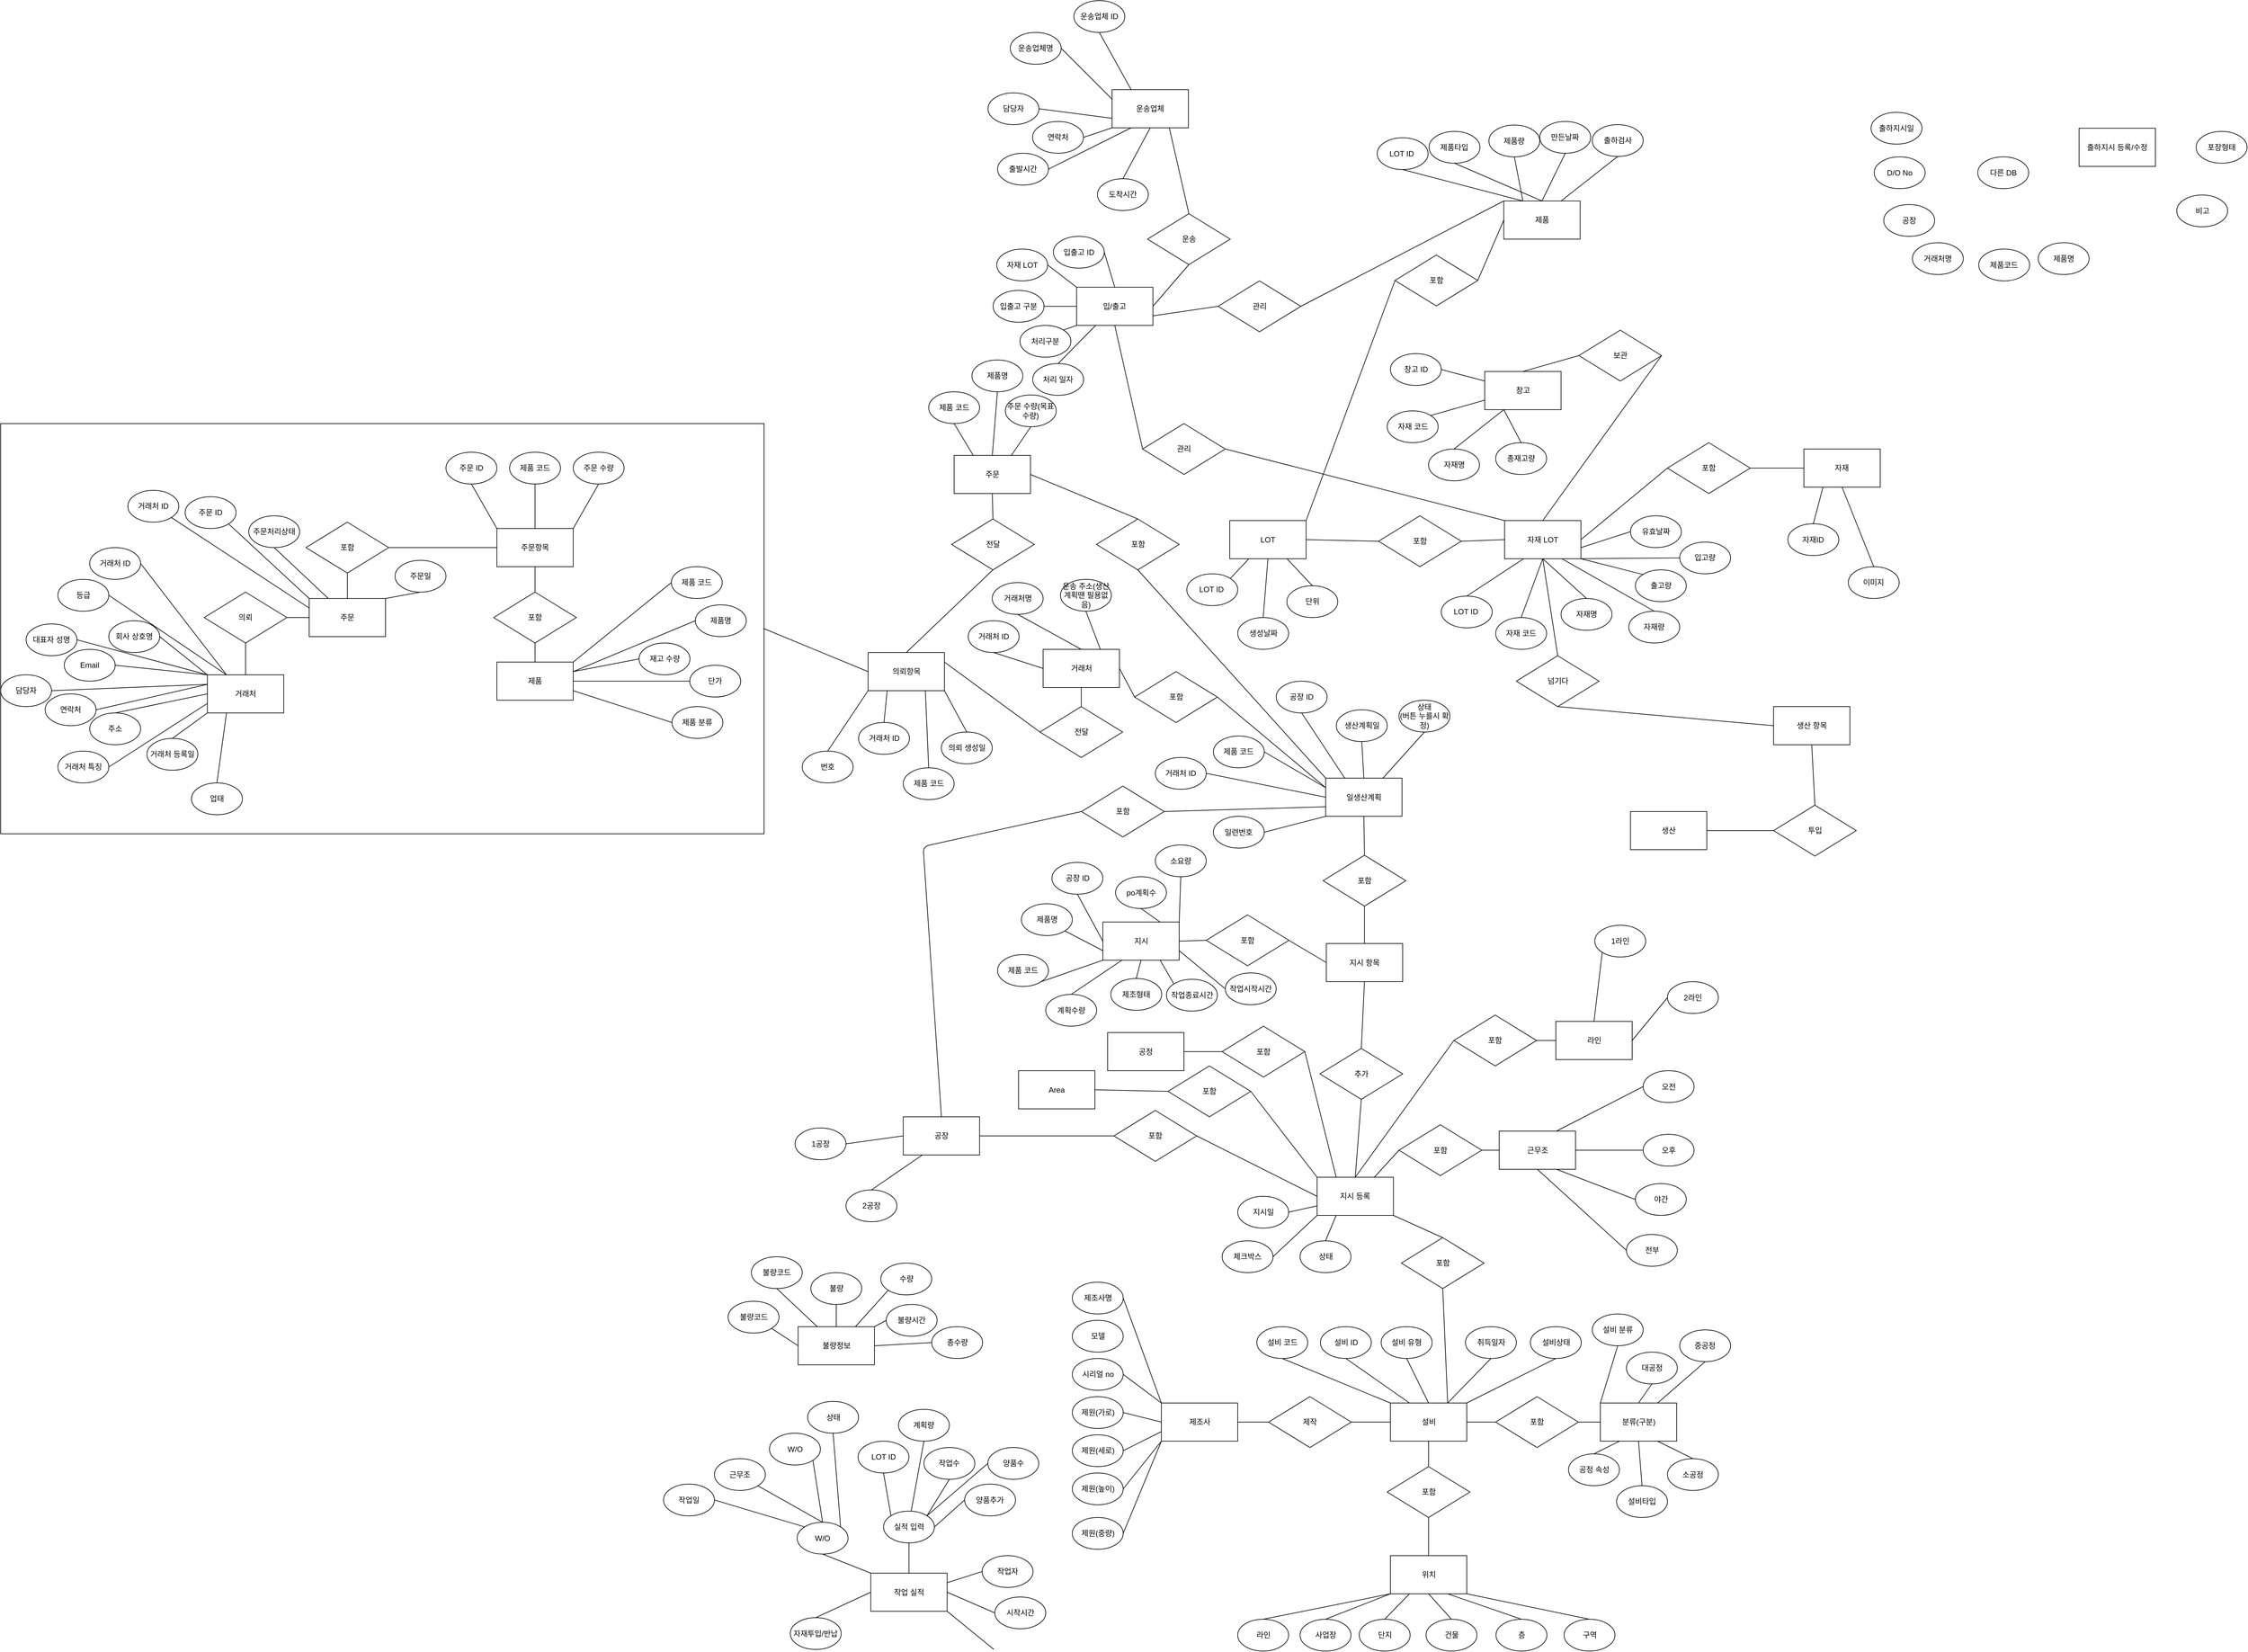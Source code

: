 <mxfile version="13.7.3" type="device"><diagram id="Owbi3AhHxcR92RN_hEos" name="Page-1"><mxGraphModel dx="2556" dy="1160" grid="1" gridSize="10" guides="1" tooltips="1" connect="1" arrows="1" fold="1" page="1" pageScale="1" pageWidth="2339" pageHeight="3300" math="0" shadow="0"><root><mxCell id="0"/><mxCell id="1" parent="0"/><mxCell id="Mb4jr5pF7InUYLyjqguL-403" value="" style="rounded=0;whiteSpace=wrap;html=1;" vertex="1" parent="1"><mxGeometry x="10" y="935" width="1200" height="645" as="geometry"/></mxCell><mxCell id="Mb4jr5pF7InUYLyjqguL-1" value="일생산계획" style="rounded=0;whiteSpace=wrap;html=1;" vertex="1" parent="1"><mxGeometry x="2092.75" y="1492.5" width="120" height="60" as="geometry"/></mxCell><mxCell id="Mb4jr5pF7InUYLyjqguL-2" value="주문" style="rounded=0;whiteSpace=wrap;html=1;" vertex="1" parent="1"><mxGeometry x="495" y="1210" width="120" height="60" as="geometry"/></mxCell><mxCell id="Mb4jr5pF7InUYLyjqguL-3" value="창고" style="rounded=0;whiteSpace=wrap;html=1;" vertex="1" parent="1"><mxGeometry x="2342.75" y="853.13" width="120" height="60" as="geometry"/></mxCell><mxCell id="Mb4jr5pF7InUYLyjqguL-4" value="거래처" style="rounded=0;whiteSpace=wrap;html=1;" vertex="1" parent="1"><mxGeometry x="335" y="1330" width="120" height="60" as="geometry"/></mxCell><mxCell id="Mb4jr5pF7InUYLyjqguL-5" value="의뢰" style="rhombus;whiteSpace=wrap;html=1;" vertex="1" parent="1"><mxGeometry x="330" y="1200" width="130" height="80" as="geometry"/></mxCell><mxCell id="Mb4jr5pF7InUYLyjqguL-6" value="" style="endArrow=none;html=1;entryX=0;entryY=0.5;entryDx=0;entryDy=0;exitX=1;exitY=0.5;exitDx=0;exitDy=0;" edge="1" parent="1" source="Mb4jr5pF7InUYLyjqguL-5" target="Mb4jr5pF7InUYLyjqguL-2"><mxGeometry width="50" height="50" relative="1" as="geometry"><mxPoint x="915" y="1428" as="sourcePoint"/><mxPoint x="985" y="1428" as="targetPoint"/></mxGeometry></mxCell><mxCell id="Mb4jr5pF7InUYLyjqguL-7" value="주문항목" style="rounded=0;whiteSpace=wrap;html=1;" vertex="1" parent="1"><mxGeometry x="790" y="1100" width="120" height="60" as="geometry"/></mxCell><mxCell id="Mb4jr5pF7InUYLyjqguL-8" value="포함" style="rhombus;whiteSpace=wrap;html=1;" vertex="1" parent="1"><mxGeometry x="490" y="1090" width="130" height="80" as="geometry"/></mxCell><mxCell id="Mb4jr5pF7InUYLyjqguL-9" value="" style="endArrow=none;html=1;entryX=0;entryY=0.5;entryDx=0;entryDy=0;exitX=1;exitY=0.5;exitDx=0;exitDy=0;" edge="1" parent="1" source="Mb4jr5pF7InUYLyjqguL-8" target="Mb4jr5pF7InUYLyjqguL-7"><mxGeometry width="50" height="50" relative="1" as="geometry"><mxPoint x="270" y="1250.0" as="sourcePoint"/><mxPoint x="360" y="1260.0" as="targetPoint"/></mxGeometry></mxCell><mxCell id="Mb4jr5pF7InUYLyjqguL-10" value="" style="endArrow=none;html=1;entryX=0.5;entryY=1;entryDx=0;entryDy=0;exitX=0.5;exitY=0;exitDx=0;exitDy=0;" edge="1" parent="1" source="Mb4jr5pF7InUYLyjqguL-2" target="Mb4jr5pF7InUYLyjqguL-8"><mxGeometry width="50" height="50" relative="1" as="geometry"><mxPoint x="482.5" y="960.0" as="sourcePoint"/><mxPoint x="572.5" y="970.0" as="targetPoint"/></mxGeometry></mxCell><mxCell id="Mb4jr5pF7InUYLyjqguL-11" value="포함" style="rhombus;whiteSpace=wrap;html=1;" vertex="1" parent="1"><mxGeometry x="785" y="1200" width="130" height="80" as="geometry"/></mxCell><mxCell id="Mb4jr5pF7InUYLyjqguL-12" value="제품" style="rounded=0;whiteSpace=wrap;html=1;" vertex="1" parent="1"><mxGeometry x="790" y="1310" width="120" height="60" as="geometry"/></mxCell><mxCell id="Mb4jr5pF7InUYLyjqguL-13" value="" style="endArrow=none;html=1;entryX=0.5;entryY=1;entryDx=0;entryDy=0;exitX=0.5;exitY=0;exitDx=0;exitDy=0;" edge="1" parent="1" source="Mb4jr5pF7InUYLyjqguL-11" target="Mb4jr5pF7InUYLyjqguL-7"><mxGeometry width="50" height="50" relative="1" as="geometry"><mxPoint x="760" y="1320" as="sourcePoint"/><mxPoint x="810" y="1270" as="targetPoint"/></mxGeometry></mxCell><mxCell id="Mb4jr5pF7InUYLyjqguL-14" value="" style="endArrow=none;html=1;entryX=0.5;entryY=0;entryDx=0;entryDy=0;exitX=0.5;exitY=1;exitDx=0;exitDy=0;" edge="1" parent="1" source="Mb4jr5pF7InUYLyjqguL-11" target="Mb4jr5pF7InUYLyjqguL-12"><mxGeometry width="50" height="50" relative="1" as="geometry"><mxPoint x="865" y="1290" as="sourcePoint"/><mxPoint x="920" y="1140" as="targetPoint"/></mxGeometry></mxCell><mxCell id="Mb4jr5pF7InUYLyjqguL-15" value="운송업체" style="rounded=0;whiteSpace=wrap;html=1;" vertex="1" parent="1"><mxGeometry x="1757" y="410" width="120" height="60" as="geometry"/></mxCell><mxCell id="Mb4jr5pF7InUYLyjqguL-16" value="운송" style="rhombus;whiteSpace=wrap;html=1;" vertex="1" parent="1"><mxGeometry x="1812.75" y="605" width="130" height="80" as="geometry"/></mxCell><mxCell id="Mb4jr5pF7InUYLyjqguL-17" value="" style="endArrow=none;html=1;exitX=0.75;exitY=1;exitDx=0;exitDy=0;entryX=0.5;entryY=0;entryDx=0;entryDy=0;" edge="1" parent="1" source="Mb4jr5pF7InUYLyjqguL-15" target="Mb4jr5pF7InUYLyjqguL-16"><mxGeometry width="50" height="50" relative="1" as="geometry"><mxPoint x="2050.5" y="16" as="sourcePoint"/><mxPoint x="2090.5" y="560" as="targetPoint"/></mxGeometry></mxCell><mxCell id="Mb4jr5pF7InUYLyjqguL-18" value="" style="endArrow=none;html=1;entryX=0.5;entryY=1;entryDx=0;entryDy=0;exitX=1;exitY=0.5;exitDx=0;exitDy=0;" edge="1" parent="1" source="Mb4jr5pF7InUYLyjqguL-48" target="Mb4jr5pF7InUYLyjqguL-16"><mxGeometry width="50" height="50" relative="1" as="geometry"><mxPoint x="2142.75" y="735" as="sourcePoint"/><mxPoint x="1965.25" y="121" as="targetPoint"/></mxGeometry></mxCell><mxCell id="Mb4jr5pF7InUYLyjqguL-19" value="관리" style="rhombus;whiteSpace=wrap;html=1;" vertex="1" parent="1"><mxGeometry x="1805" y="935" width="130" height="80" as="geometry"/></mxCell><mxCell id="Mb4jr5pF7InUYLyjqguL-20" value="" style="endArrow=none;html=1;entryX=1;entryY=0.5;entryDx=0;entryDy=0;exitX=0;exitY=0;exitDx=0;exitDy=0;" edge="1" parent="1" source="Mb4jr5pF7InUYLyjqguL-59" target="Mb4jr5pF7InUYLyjqguL-19"><mxGeometry width="50" height="50" relative="1" as="geometry"><mxPoint x="1885.25" y="971" as="sourcePoint"/><mxPoint x="1892.75" y="1051" as="targetPoint"/></mxGeometry></mxCell><mxCell id="Mb4jr5pF7InUYLyjqguL-21" value="LOT" style="rounded=0;whiteSpace=wrap;html=1;" vertex="1" parent="1"><mxGeometry x="1942" y="1087.5" width="120" height="60" as="geometry"/></mxCell><mxCell id="Mb4jr5pF7InUYLyjqguL-22" value="보관" style="rhombus;whiteSpace=wrap;html=1;" vertex="1" parent="1"><mxGeometry x="2490.75" y="788.13" width="130" height="80" as="geometry"/></mxCell><mxCell id="Mb4jr5pF7InUYLyjqguL-23" value="" style="endArrow=none;html=1;entryX=0.5;entryY=1;entryDx=0;entryDy=0;exitX=0.5;exitY=0;exitDx=0;exitDy=0;" edge="1" parent="1" source="Mb4jr5pF7InUYLyjqguL-4" target="Mb4jr5pF7InUYLyjqguL-5"><mxGeometry width="50" height="50" relative="1" as="geometry"><mxPoint x="470" y="1490" as="sourcePoint"/><mxPoint x="785" y="1490" as="targetPoint"/></mxGeometry></mxCell><mxCell id="Mb4jr5pF7InUYLyjqguL-24" value="회사 상호명" style="ellipse;whiteSpace=wrap;html=1;" vertex="1" parent="1"><mxGeometry x="180" y="1245" width="80" height="50" as="geometry"/></mxCell><mxCell id="Mb4jr5pF7InUYLyjqguL-25" value="대표자 성명" style="ellipse;whiteSpace=wrap;html=1;" vertex="1" parent="1"><mxGeometry x="50" y="1250" width="80" height="50" as="geometry"/></mxCell><mxCell id="Mb4jr5pF7InUYLyjqguL-26" value="거래처 ID" style="ellipse;whiteSpace=wrap;html=1;" vertex="1" parent="1"><mxGeometry x="150" y="1130" width="80" height="50" as="geometry"/></mxCell><mxCell id="Mb4jr5pF7InUYLyjqguL-27" value="담당자" style="ellipse;whiteSpace=wrap;html=1;" vertex="1" parent="1"><mxGeometry x="10" y="1330" width="80" height="50" as="geometry"/></mxCell><mxCell id="Mb4jr5pF7InUYLyjqguL-28" value="연락처" style="ellipse;whiteSpace=wrap;html=1;" vertex="1" parent="1"><mxGeometry x="80" y="1360" width="80" height="50" as="geometry"/></mxCell><mxCell id="Mb4jr5pF7InUYLyjqguL-29" value="거래처 특징" style="ellipse;whiteSpace=wrap;html=1;" vertex="1" parent="1"><mxGeometry x="100" y="1450" width="80" height="50" as="geometry"/></mxCell><mxCell id="Mb4jr5pF7InUYLyjqguL-30" value="Email" style="ellipse;whiteSpace=wrap;html=1;" vertex="1" parent="1"><mxGeometry x="110" y="1290" width="80" height="50" as="geometry"/></mxCell><mxCell id="Mb4jr5pF7InUYLyjqguL-31" value="등급" style="ellipse;whiteSpace=wrap;html=1;" vertex="1" parent="1"><mxGeometry x="100" y="1180" width="80" height="50" as="geometry"/></mxCell><mxCell id="Mb4jr5pF7InUYLyjqguL-32" value="주소" style="ellipse;whiteSpace=wrap;html=1;" vertex="1" parent="1"><mxGeometry x="150" y="1390" width="80" height="50" as="geometry"/></mxCell><mxCell id="Mb4jr5pF7InUYLyjqguL-33" value="운송업체명" style="ellipse;whiteSpace=wrap;html=1;" vertex="1" parent="1"><mxGeometry x="1597" y="320" width="80" height="50" as="geometry"/></mxCell><mxCell id="Mb4jr5pF7InUYLyjqguL-34" value="운송업체 ID" style="ellipse;whiteSpace=wrap;html=1;" vertex="1" parent="1"><mxGeometry x="1697" y="270" width="80" height="50" as="geometry"/></mxCell><mxCell id="Mb4jr5pF7InUYLyjqguL-35" value="담당자" style="ellipse;whiteSpace=wrap;html=1;" vertex="1" parent="1"><mxGeometry x="1562" y="415" width="80" height="50" as="geometry"/></mxCell><mxCell id="Mb4jr5pF7InUYLyjqguL-36" value="연락처" style="ellipse;whiteSpace=wrap;html=1;" vertex="1" parent="1"><mxGeometry x="1632" y="460" width="80" height="50" as="geometry"/></mxCell><mxCell id="Mb4jr5pF7InUYLyjqguL-37" value="주문 ID" style="ellipse;whiteSpace=wrap;html=1;" vertex="1" parent="1"><mxGeometry x="710" y="980" width="80" height="50" as="geometry"/></mxCell><mxCell id="Mb4jr5pF7InUYLyjqguL-38" value="제품 코드" style="ellipse;whiteSpace=wrap;html=1;" vertex="1" parent="1"><mxGeometry x="810" y="980" width="80" height="50" as="geometry"/></mxCell><mxCell id="Mb4jr5pF7InUYLyjqguL-39" value="주문 수량" style="ellipse;whiteSpace=wrap;html=1;" vertex="1" parent="1"><mxGeometry x="910" y="980" width="80" height="50" as="geometry"/></mxCell><mxCell id="Mb4jr5pF7InUYLyjqguL-40" value="제품 코드" style="ellipse;whiteSpace=wrap;html=1;" vertex="1" parent="1"><mxGeometry x="1064.25" y="1160" width="80" height="50" as="geometry"/></mxCell><mxCell id="Mb4jr5pF7InUYLyjqguL-41" value="주문일" style="ellipse;whiteSpace=wrap;html=1;" vertex="1" parent="1"><mxGeometry x="630" y="1150" width="80" height="50" as="geometry"/></mxCell><mxCell id="Mb4jr5pF7InUYLyjqguL-42" value="주문 ID" style="ellipse;whiteSpace=wrap;html=1;" vertex="1" parent="1"><mxGeometry x="300" y="1050" width="80" height="50" as="geometry"/></mxCell><mxCell id="Mb4jr5pF7InUYLyjqguL-43" value="재고 수량" style="ellipse;whiteSpace=wrap;html=1;" vertex="1" parent="1"><mxGeometry x="1013.5" y="1280" width="80" height="50" as="geometry"/></mxCell><mxCell id="Mb4jr5pF7InUYLyjqguL-44" value="단가" style="ellipse;whiteSpace=wrap;html=1;" vertex="1" parent="1"><mxGeometry x="1093.25" y="1315" width="80" height="50" as="geometry"/></mxCell><mxCell id="Mb4jr5pF7InUYLyjqguL-45" value="제품 분류" style="ellipse;whiteSpace=wrap;html=1;" vertex="1" parent="1"><mxGeometry x="1065.25" y="1380" width="80" height="50" as="geometry"/></mxCell><mxCell id="Mb4jr5pF7InUYLyjqguL-46" value="입출고 ID" style="ellipse;whiteSpace=wrap;html=1;" vertex="1" parent="1"><mxGeometry x="1664.75" y="640.63" width="80" height="50" as="geometry"/></mxCell><mxCell id="Mb4jr5pF7InUYLyjqguL-47" value="거래처 등록일" style="ellipse;whiteSpace=wrap;html=1;" vertex="1" parent="1"><mxGeometry x="240" y="1430" width="80" height="50" as="geometry"/></mxCell><mxCell id="Mb4jr5pF7InUYLyjqguL-48" value="입/출고" style="rounded=0;whiteSpace=wrap;html=1;" vertex="1" parent="1"><mxGeometry x="1701.25" y="720.63" width="120" height="60" as="geometry"/></mxCell><mxCell id="Mb4jr5pF7InUYLyjqguL-49" value="" style="endArrow=none;html=1;entryX=0.5;entryY=1;entryDx=0;entryDy=0;exitX=0;exitY=0.5;exitDx=0;exitDy=0;" edge="1" parent="1" source="Mb4jr5pF7InUYLyjqguL-19" target="Mb4jr5pF7InUYLyjqguL-48"><mxGeometry width="50" height="50" relative="1" as="geometry"><mxPoint x="1672.75" y="705" as="sourcePoint"/><mxPoint x="1622.75" y="705" as="targetPoint"/></mxGeometry></mxCell><mxCell id="Mb4jr5pF7InUYLyjqguL-51" value="" style="endArrow=none;html=1;entryX=0.5;entryY=0;entryDx=0;entryDy=0;exitX=0;exitY=0.5;exitDx=0;exitDy=0;" edge="1" parent="1" source="Mb4jr5pF7InUYLyjqguL-22" target="Mb4jr5pF7InUYLyjqguL-3"><mxGeometry width="50" height="50" relative="1" as="geometry"><mxPoint x="2499" y="825" as="sourcePoint"/><mxPoint x="2609" y="815" as="targetPoint"/></mxGeometry></mxCell><mxCell id="Mb4jr5pF7InUYLyjqguL-52" value="입출고 구분" style="ellipse;whiteSpace=wrap;html=1;" vertex="1" parent="1"><mxGeometry x="1570" y="725.63" width="80" height="50" as="geometry"/></mxCell><mxCell id="Mb4jr5pF7InUYLyjqguL-53" value="처리 일자" style="ellipse;whiteSpace=wrap;html=1;" vertex="1" parent="1"><mxGeometry x="1632.25" y="840.63" width="80" height="50" as="geometry"/></mxCell><mxCell id="Mb4jr5pF7InUYLyjqguL-54" value="처리구분" style="ellipse;whiteSpace=wrap;html=1;" vertex="1" parent="1"><mxGeometry x="1612.25" y="780.63" width="80" height="50" as="geometry"/></mxCell><mxCell id="Mb4jr5pF7InUYLyjqguL-55" value="포함" style="rhombus;whiteSpace=wrap;html=1;" vertex="1" parent="1"><mxGeometry x="2175.91" y="1080" width="130" height="80" as="geometry"/></mxCell><mxCell id="Mb4jr5pF7InUYLyjqguL-56" value="LOT ID&amp;nbsp;" style="ellipse;whiteSpace=wrap;html=1;" vertex="1" parent="1"><mxGeometry x="1874.5" y="1171.25" width="80" height="50" as="geometry"/></mxCell><mxCell id="Mb4jr5pF7InUYLyjqguL-57" value="" style="endArrow=none;html=1;entryX=1;entryY=0.5;entryDx=0;entryDy=0;exitX=0;exitY=0.5;exitDx=0;exitDy=0;" edge="1" parent="1" source="Mb4jr5pF7InUYLyjqguL-55" target="Mb4jr5pF7InUYLyjqguL-21"><mxGeometry width="50" height="50" relative="1" as="geometry"><mxPoint x="2071.25" y="1095" as="sourcePoint"/><mxPoint x="1901.25" y="735" as="targetPoint"/></mxGeometry></mxCell><mxCell id="Mb4jr5pF7InUYLyjqguL-58" value="" style="endArrow=none;html=1;entryX=0;entryY=0.5;entryDx=0;entryDy=0;exitX=1;exitY=0.5;exitDx=0;exitDy=0;" edge="1" parent="1" source="Mb4jr5pF7InUYLyjqguL-55" target="Mb4jr5pF7InUYLyjqguL-59"><mxGeometry width="50" height="50" relative="1" as="geometry"><mxPoint x="2198.98" y="1087.5" as="sourcePoint"/><mxPoint x="2368.98" y="1117.5" as="targetPoint"/></mxGeometry></mxCell><mxCell id="Mb4jr5pF7InUYLyjqguL-59" value="자재 LOT" style="rounded=0;whiteSpace=wrap;html=1;" vertex="1" parent="1"><mxGeometry x="2373.98" y="1087.5" width="120" height="60" as="geometry"/></mxCell><mxCell id="Mb4jr5pF7InUYLyjqguL-60" value="" style="endArrow=none;html=1;entryX=0.25;entryY=0;entryDx=0;entryDy=0;exitX=0.5;exitY=1;exitDx=0;exitDy=0;" edge="1" parent="1" source="Mb4jr5pF7InUYLyjqguL-34" target="Mb4jr5pF7InUYLyjqguL-15"><mxGeometry width="50" height="50" relative="1" as="geometry"><mxPoint x="1694.5" y="360" as="sourcePoint"/><mxPoint x="1739.5" y="360" as="targetPoint"/></mxGeometry></mxCell><mxCell id="Mb4jr5pF7InUYLyjqguL-61" value="" style="endArrow=none;html=1;entryX=1;entryY=0.5;entryDx=0;entryDy=0;exitX=0;exitY=0.25;exitDx=0;exitDy=0;" edge="1" parent="1" source="Mb4jr5pF7InUYLyjqguL-15" target="Mb4jr5pF7InUYLyjqguL-33"><mxGeometry width="50" height="50" relative="1" as="geometry"><mxPoint x="1897" y="460" as="sourcePoint"/><mxPoint x="1942" y="460" as="targetPoint"/></mxGeometry></mxCell><mxCell id="Mb4jr5pF7InUYLyjqguL-62" value="" style="endArrow=none;html=1;entryX=1;entryY=0.5;entryDx=0;entryDy=0;exitX=0;exitY=0.75;exitDx=0;exitDy=0;" edge="1" parent="1" source="Mb4jr5pF7InUYLyjqguL-15" target="Mb4jr5pF7InUYLyjqguL-35"><mxGeometry width="50" height="50" relative="1" as="geometry"><mxPoint x="1907" y="470" as="sourcePoint"/><mxPoint x="1952" y="470" as="targetPoint"/></mxGeometry></mxCell><mxCell id="Mb4jr5pF7InUYLyjqguL-63" value="" style="endArrow=none;html=1;entryX=1;entryY=0.5;entryDx=0;entryDy=0;exitX=0;exitY=1;exitDx=0;exitDy=0;" edge="1" parent="1" source="Mb4jr5pF7InUYLyjqguL-15" target="Mb4jr5pF7InUYLyjqguL-36"><mxGeometry width="50" height="50" relative="1" as="geometry"><mxPoint x="1917" y="480" as="sourcePoint"/><mxPoint x="1962" y="480" as="targetPoint"/></mxGeometry></mxCell><mxCell id="Mb4jr5pF7InUYLyjqguL-64" value="" style="endArrow=none;html=1;entryX=0.25;entryY=1;entryDx=0;entryDy=0;exitX=1;exitY=0;exitDx=0;exitDy=0;" edge="1" parent="1" source="Mb4jr5pF7InUYLyjqguL-56" target="Mb4jr5pF7InUYLyjqguL-21"><mxGeometry width="50" height="50" relative="1" as="geometry"><mxPoint x="1904.5" y="1227.5" as="sourcePoint"/><mxPoint x="1982" y="1157.5" as="targetPoint"/></mxGeometry></mxCell><mxCell id="Mb4jr5pF7InUYLyjqguL-65" style="edgeStyle=orthogonalEdgeStyle;rounded=0;orthogonalLoop=1;jettySize=auto;html=1;exitX=0.5;exitY=1;exitDx=0;exitDy=0;" edge="1" parent="1" source="Mb4jr5pF7InUYLyjqguL-33" target="Mb4jr5pF7InUYLyjqguL-33"><mxGeometry relative="1" as="geometry"/></mxCell><mxCell id="Mb4jr5pF7InUYLyjqguL-66" value="" style="endArrow=none;html=1;entryX=0.5;entryY=0;entryDx=0;entryDy=0;exitX=1;exitY=0.5;exitDx=0;exitDy=0;" edge="1" parent="1" source="Mb4jr5pF7InUYLyjqguL-46" target="Mb4jr5pF7InUYLyjqguL-48"><mxGeometry width="50" height="50" relative="1" as="geometry"><mxPoint x="1592.89" y="684.63" as="sourcePoint"/><mxPoint x="1711.25" y="730.63" as="targetPoint"/></mxGeometry></mxCell><mxCell id="Mb4jr5pF7InUYLyjqguL-67" value="" style="endArrow=none;html=1;entryX=0;entryY=0.5;entryDx=0;entryDy=0;exitX=1;exitY=0.5;exitDx=0;exitDy=0;" edge="1" parent="1" source="Mb4jr5pF7InUYLyjqguL-52" target="Mb4jr5pF7InUYLyjqguL-48"><mxGeometry width="50" height="50" relative="1" as="geometry"><mxPoint x="1681.25" y="745.63" as="sourcePoint"/><mxPoint x="1711.25" y="745.63" as="targetPoint"/></mxGeometry></mxCell><mxCell id="Mb4jr5pF7InUYLyjqguL-68" value="" style="endArrow=none;html=1;entryX=0.25;entryY=1;entryDx=0;entryDy=0;exitX=0.5;exitY=0;exitDx=0;exitDy=0;" edge="1" parent="1" source="Mb4jr5pF7InUYLyjqguL-53" target="Mb4jr5pF7InUYLyjqguL-48"><mxGeometry width="50" height="50" relative="1" as="geometry"><mxPoint x="1681.25" y="805.63" as="sourcePoint"/><mxPoint x="1711.25" y="790.63" as="targetPoint"/></mxGeometry></mxCell><mxCell id="Mb4jr5pF7InUYLyjqguL-69" value="" style="endArrow=none;html=1;exitX=1;exitY=0;exitDx=0;exitDy=0;entryX=0;entryY=1;entryDx=0;entryDy=0;" edge="1" parent="1" source="Mb4jr5pF7InUYLyjqguL-54" target="Mb4jr5pF7InUYLyjqguL-48"><mxGeometry width="50" height="50" relative="1" as="geometry"><mxPoint x="1671.25" y="885.63" as="sourcePoint"/><mxPoint x="1716.25" y="780.63" as="targetPoint"/></mxGeometry></mxCell><mxCell id="Mb4jr5pF7InUYLyjqguL-70" value="도착시간" style="ellipse;whiteSpace=wrap;html=1;" vertex="1" parent="1"><mxGeometry x="1734" y="550" width="80" height="50" as="geometry"/></mxCell><mxCell id="Mb4jr5pF7InUYLyjqguL-71" value="" style="endArrow=none;html=1;entryX=0.5;entryY=0;entryDx=0;entryDy=0;exitX=0.5;exitY=1;exitDx=0;exitDy=0;" edge="1" parent="1" source="Mb4jr5pF7InUYLyjqguL-15" target="Mb4jr5pF7InUYLyjqguL-70"><mxGeometry width="50" height="50" relative="1" as="geometry"><mxPoint x="1767" y="480" as="sourcePoint"/><mxPoint x="1732" y="495" as="targetPoint"/></mxGeometry></mxCell><mxCell id="Mb4jr5pF7InUYLyjqguL-72" value="출발시간" style="ellipse;whiteSpace=wrap;html=1;" vertex="1" parent="1"><mxGeometry x="1577" y="510" width="80" height="50" as="geometry"/></mxCell><mxCell id="Mb4jr5pF7InUYLyjqguL-73" value="" style="endArrow=none;html=1;entryX=1;entryY=0.5;entryDx=0;entryDy=0;exitX=0.25;exitY=1;exitDx=0;exitDy=0;" edge="1" parent="1" source="Mb4jr5pF7InUYLyjqguL-15" target="Mb4jr5pF7InUYLyjqguL-72"><mxGeometry width="50" height="50" relative="1" as="geometry"><mxPoint x="1767" y="507.5" as="sourcePoint"/><mxPoint x="1662" y="662.5" as="targetPoint"/></mxGeometry></mxCell><mxCell id="Mb4jr5pF7InUYLyjqguL-74" value="총재고량" style="ellipse;whiteSpace=wrap;html=1;" vertex="1" parent="1"><mxGeometry x="2360" y="965" width="80" height="50" as="geometry"/></mxCell><mxCell id="Mb4jr5pF7InUYLyjqguL-77" value="" style="endArrow=none;html=1;entryX=0.5;entryY=0;entryDx=0;entryDy=0;exitX=0.25;exitY=1;exitDx=0;exitDy=0;" edge="1" parent="1" source="Mb4jr5pF7InUYLyjqguL-3" target="Mb4jr5pF7InUYLyjqguL-74"><mxGeometry width="50" height="50" relative="1" as="geometry"><mxPoint x="2384.75" y="946.25" as="sourcePoint"/><mxPoint x="2345.778" y="978.726" as="targetPoint"/></mxGeometry></mxCell><mxCell id="Mb4jr5pF7InUYLyjqguL-78" value="" style="endArrow=none;html=1;exitX=0.5;exitY=1;exitDx=0;exitDy=0;" edge="1" parent="1" source="Mb4jr5pF7InUYLyjqguL-41"><mxGeometry width="50" height="50" relative="1" as="geometry"><mxPoint x="630" y="1140" as="sourcePoint"/><mxPoint x="615" y="1210" as="targetPoint"/></mxGeometry></mxCell><mxCell id="Mb4jr5pF7InUYLyjqguL-79" value="" style="endArrow=none;html=1;entryX=0;entryY=0;entryDx=0;entryDy=0;exitX=1;exitY=1;exitDx=0;exitDy=0;" edge="1" parent="1" source="Mb4jr5pF7InUYLyjqguL-42" target="Mb4jr5pF7InUYLyjqguL-2"><mxGeometry width="50" height="50" relative="1" as="geometry"><mxPoint x="640" y="1150" as="sourcePoint"/><mxPoint x="810" y="1150" as="targetPoint"/></mxGeometry></mxCell><mxCell id="Mb4jr5pF7InUYLyjqguL-80" value="" style="endArrow=none;html=1;entryX=0.25;entryY=0;entryDx=0;entryDy=0;exitX=1;exitY=0.5;exitDx=0;exitDy=0;" edge="1" parent="1" source="Mb4jr5pF7InUYLyjqguL-26" target="Mb4jr5pF7InUYLyjqguL-4"><mxGeometry width="50" height="50" relative="1" as="geometry"><mxPoint x="470" y="1250" as="sourcePoint"/><mxPoint x="505" y="1250" as="targetPoint"/></mxGeometry></mxCell><mxCell id="Mb4jr5pF7InUYLyjqguL-81" value="" style="endArrow=none;html=1;entryX=0.25;entryY=0;entryDx=0;entryDy=0;exitX=1;exitY=0.5;exitDx=0;exitDy=0;" edge="1" parent="1" source="Mb4jr5pF7InUYLyjqguL-31" target="Mb4jr5pF7InUYLyjqguL-4"><mxGeometry width="50" height="50" relative="1" as="geometry"><mxPoint x="310" y="1305" as="sourcePoint"/><mxPoint x="375" y="1340" as="targetPoint"/></mxGeometry></mxCell><mxCell id="Mb4jr5pF7InUYLyjqguL-82" value="" style="endArrow=none;html=1;entryX=0;entryY=0;entryDx=0;entryDy=0;exitX=1;exitY=0.5;exitDx=0;exitDy=0;" edge="1" parent="1" source="Mb4jr5pF7InUYLyjqguL-24" target="Mb4jr5pF7InUYLyjqguL-4"><mxGeometry width="50" height="50" relative="1" as="geometry"><mxPoint x="310" y="1365" as="sourcePoint"/><mxPoint x="345" y="1340" as="targetPoint"/></mxGeometry></mxCell><mxCell id="Mb4jr5pF7InUYLyjqguL-83" value="" style="endArrow=none;html=1;entryX=0;entryY=0;entryDx=0;entryDy=0;exitX=1;exitY=0.5;exitDx=0;exitDy=0;" edge="1" parent="1" source="Mb4jr5pF7InUYLyjqguL-25" target="Mb4jr5pF7InUYLyjqguL-4"><mxGeometry width="50" height="50" relative="1" as="geometry"><mxPoint x="280" y="1405" as="sourcePoint"/><mxPoint x="345" y="1355" as="targetPoint"/></mxGeometry></mxCell><mxCell id="Mb4jr5pF7InUYLyjqguL-84" value="" style="endArrow=none;html=1;entryX=0;entryY=0;entryDx=0;entryDy=0;exitX=1;exitY=0.5;exitDx=0;exitDy=0;" edge="1" parent="1" source="Mb4jr5pF7InUYLyjqguL-30" target="Mb4jr5pF7InUYLyjqguL-4"><mxGeometry width="50" height="50" relative="1" as="geometry"><mxPoint x="200" y="1355" as="sourcePoint"/><mxPoint x="345" y="1340" as="targetPoint"/></mxGeometry></mxCell><mxCell id="Mb4jr5pF7InUYLyjqguL-85" value="" style="endArrow=none;html=1;entryX=0;entryY=0.25;entryDx=0;entryDy=0;exitX=1;exitY=0.5;exitDx=0;exitDy=0;" edge="1" parent="1" source="Mb4jr5pF7InUYLyjqguL-27" target="Mb4jr5pF7InUYLyjqguL-4"><mxGeometry width="50" height="50" relative="1" as="geometry"><mxPoint x="138.528" y="1387.476" as="sourcePoint"/><mxPoint x="345" y="1355" as="targetPoint"/></mxGeometry></mxCell><mxCell id="Mb4jr5pF7InUYLyjqguL-86" value="" style="endArrow=none;html=1;entryX=0;entryY=0.25;entryDx=0;entryDy=0;exitX=1;exitY=0.5;exitDx=0;exitDy=0;" edge="1" parent="1" source="Mb4jr5pF7InUYLyjqguL-28" target="Mb4jr5pF7InUYLyjqguL-4"><mxGeometry width="50" height="50" relative="1" as="geometry"><mxPoint x="100" y="1365" as="sourcePoint"/><mxPoint x="345" y="1355" as="targetPoint"/></mxGeometry></mxCell><mxCell id="Mb4jr5pF7InUYLyjqguL-87" value="" style="endArrow=none;html=1;exitX=0.5;exitY=0;exitDx=0;exitDy=0;entryX=0;entryY=0.5;entryDx=0;entryDy=0;" edge="1" parent="1" source="Mb4jr5pF7InUYLyjqguL-32" target="Mb4jr5pF7InUYLyjqguL-4"><mxGeometry width="50" height="50" relative="1" as="geometry"><mxPoint x="170" y="1395" as="sourcePoint"/><mxPoint x="300" y="1390" as="targetPoint"/></mxGeometry></mxCell><mxCell id="Mb4jr5pF7InUYLyjqguL-88" value="" style="endArrow=none;html=1;exitX=1;exitY=0.5;exitDx=0;exitDy=0;entryX=0;entryY=0.75;entryDx=0;entryDy=0;" edge="1" parent="1" source="Mb4jr5pF7InUYLyjqguL-29" target="Mb4jr5pF7InUYLyjqguL-4"><mxGeometry width="50" height="50" relative="1" as="geometry"><mxPoint x="200" y="1400" as="sourcePoint"/><mxPoint x="345" y="1370" as="targetPoint"/></mxGeometry></mxCell><mxCell id="Mb4jr5pF7InUYLyjqguL-89" value="" style="endArrow=none;html=1;exitX=0.5;exitY=0;exitDx=0;exitDy=0;entryX=0;entryY=1;entryDx=0;entryDy=0;" edge="1" parent="1" source="Mb4jr5pF7InUYLyjqguL-47" target="Mb4jr5pF7InUYLyjqguL-4"><mxGeometry width="50" height="50" relative="1" as="geometry"><mxPoint x="210" y="1410" as="sourcePoint"/><mxPoint x="355" y="1380" as="targetPoint"/></mxGeometry></mxCell><mxCell id="Mb4jr5pF7InUYLyjqguL-90" value="거래처 ID" style="ellipse;whiteSpace=wrap;html=1;" vertex="1" parent="1"><mxGeometry x="210" y="1040" width="80" height="50" as="geometry"/></mxCell><mxCell id="Mb4jr5pF7InUYLyjqguL-91" value="" style="endArrow=none;html=1;entryX=0;entryY=0.25;entryDx=0;entryDy=0;exitX=1;exitY=1;exitDx=0;exitDy=0;" edge="1" parent="1" source="Mb4jr5pF7InUYLyjqguL-90" target="Mb4jr5pF7InUYLyjqguL-2"><mxGeometry width="50" height="50" relative="1" as="geometry"><mxPoint x="453.284" y="1132.678" as="sourcePoint"/><mxPoint x="505" y="1220" as="targetPoint"/></mxGeometry></mxCell><mxCell id="Mb4jr5pF7InUYLyjqguL-92" value="주문처리상태" style="ellipse;whiteSpace=wrap;html=1;" vertex="1" parent="1"><mxGeometry x="400" y="1080" width="80" height="50" as="geometry"/></mxCell><mxCell id="Mb4jr5pF7InUYLyjqguL-93" value="" style="endArrow=none;html=1;entryX=0.25;entryY=0;entryDx=0;entryDy=0;exitX=0.5;exitY=1;exitDx=0;exitDy=0;" edge="1" parent="1" source="Mb4jr5pF7InUYLyjqguL-92" target="Mb4jr5pF7InUYLyjqguL-2"><mxGeometry width="50" height="50" relative="1" as="geometry"><mxPoint x="333.284" y="1072.678" as="sourcePoint"/><mxPoint x="505" y="1220" as="targetPoint"/></mxGeometry></mxCell><mxCell id="Mb4jr5pF7InUYLyjqguL-94" value="" style="endArrow=none;html=1;entryX=0.5;entryY=1;entryDx=0;entryDy=0;exitX=0;exitY=0;exitDx=0;exitDy=0;" edge="1" parent="1" source="Mb4jr5pF7InUYLyjqguL-7" target="Mb4jr5pF7InUYLyjqguL-37"><mxGeometry width="50" height="50" relative="1" as="geometry"><mxPoint x="258.451" y="1082.573" as="sourcePoint"/><mxPoint x="505" y="1235" as="targetPoint"/></mxGeometry></mxCell><mxCell id="Mb4jr5pF7InUYLyjqguL-95" value="" style="endArrow=none;html=1;entryX=0.5;entryY=1;entryDx=0;entryDy=0;exitX=0.5;exitY=0;exitDx=0;exitDy=0;" edge="1" parent="1" source="Mb4jr5pF7InUYLyjqguL-7" target="Mb4jr5pF7InUYLyjqguL-38"><mxGeometry width="50" height="50" relative="1" as="geometry"><mxPoint x="800" y="1110" as="sourcePoint"/><mxPoint x="760" y="1040" as="targetPoint"/></mxGeometry></mxCell><mxCell id="Mb4jr5pF7InUYLyjqguL-96" value="" style="endArrow=none;html=1;exitX=1;exitY=0;exitDx=0;exitDy=0;entryX=0.5;entryY=1;entryDx=0;entryDy=0;" edge="1" parent="1" source="Mb4jr5pF7InUYLyjqguL-7" target="Mb4jr5pF7InUYLyjqguL-39"><mxGeometry width="50" height="50" relative="1" as="geometry"><mxPoint x="860" y="1110" as="sourcePoint"/><mxPoint x="950" y="1040" as="targetPoint"/></mxGeometry></mxCell><mxCell id="Mb4jr5pF7InUYLyjqguL-97" value="" style="endArrow=none;html=1;exitX=1;exitY=0;exitDx=0;exitDy=0;entryX=0;entryY=0.5;entryDx=0;entryDy=0;" edge="1" parent="1" source="Mb4jr5pF7InUYLyjqguL-12" target="Mb4jr5pF7InUYLyjqguL-40"><mxGeometry width="50" height="50" relative="1" as="geometry"><mxPoint x="920" y="1110" as="sourcePoint"/><mxPoint x="960" y="1040" as="targetPoint"/></mxGeometry></mxCell><mxCell id="Mb4jr5pF7InUYLyjqguL-98" value="" style="endArrow=none;html=1;exitX=1;exitY=0.25;exitDx=0;exitDy=0;entryX=0;entryY=0.5;entryDx=0;entryDy=0;" edge="1" parent="1" source="Mb4jr5pF7InUYLyjqguL-12" target="Mb4jr5pF7InUYLyjqguL-43"><mxGeometry width="50" height="50" relative="1" as="geometry"><mxPoint x="920" y="1320" as="sourcePoint"/><mxPoint x="1047" y="1260" as="targetPoint"/></mxGeometry></mxCell><mxCell id="Mb4jr5pF7InUYLyjqguL-99" value="" style="endArrow=none;html=1;exitX=1;exitY=0.5;exitDx=0;exitDy=0;entryX=0;entryY=0.5;entryDx=0;entryDy=0;" edge="1" parent="1" source="Mb4jr5pF7InUYLyjqguL-12" target="Mb4jr5pF7InUYLyjqguL-44"><mxGeometry width="50" height="50" relative="1" as="geometry"><mxPoint x="920" y="1335" as="sourcePoint"/><mxPoint x="990" y="1315" as="targetPoint"/></mxGeometry></mxCell><mxCell id="Mb4jr5pF7InUYLyjqguL-100" value="" style="endArrow=none;html=1;exitX=1;exitY=0.75;exitDx=0;exitDy=0;entryX=0;entryY=0.5;entryDx=0;entryDy=0;" edge="1" parent="1" source="Mb4jr5pF7InUYLyjqguL-12" target="Mb4jr5pF7InUYLyjqguL-45"><mxGeometry width="50" height="50" relative="1" as="geometry"><mxPoint x="920" y="1350" as="sourcePoint"/><mxPoint x="1063" y="1350" as="targetPoint"/></mxGeometry></mxCell><mxCell id="Mb4jr5pF7InUYLyjqguL-101" value="이미지" style="ellipse;whiteSpace=wrap;html=1;" vertex="1" parent="1"><mxGeometry x="2914.25" y="1160" width="80" height="50" as="geometry"/></mxCell><mxCell id="Mb4jr5pF7InUYLyjqguL-102" value="" style="endArrow=none;html=1;entryX=0.5;entryY=1;entryDx=0;entryDy=0;exitX=0.5;exitY=0;exitDx=0;exitDy=0;" edge="1" parent="1" source="Mb4jr5pF7InUYLyjqguL-101" target="Mb4jr5pF7InUYLyjqguL-328"><mxGeometry width="50" height="50" relative="1" as="geometry"><mxPoint x="3016.25" y="1337.5" as="sourcePoint"/><mxPoint x="2976.25" y="1247.5" as="targetPoint"/></mxGeometry></mxCell><mxCell id="Mb4jr5pF7InUYLyjqguL-103" value="자재 LOT" style="ellipse;whiteSpace=wrap;html=1;" vertex="1" parent="1"><mxGeometry x="1575.75" y="660.63" width="80" height="50" as="geometry"/></mxCell><mxCell id="Mb4jr5pF7InUYLyjqguL-104" value="" style="endArrow=none;html=1;exitX=1;exitY=0.5;exitDx=0;exitDy=0;entryX=0;entryY=0;entryDx=0;entryDy=0;" edge="1" parent="1" source="Mb4jr5pF7InUYLyjqguL-103" target="Mb4jr5pF7InUYLyjqguL-48"><mxGeometry width="50" height="50" relative="1" as="geometry"><mxPoint x="1651.25" y="780.63" as="sourcePoint"/><mxPoint x="1721.25" y="800.63" as="targetPoint"/></mxGeometry></mxCell><mxCell id="Mb4jr5pF7InUYLyjqguL-106" value="일련번호" style="ellipse;whiteSpace=wrap;html=1;" vertex="1" parent="1"><mxGeometry x="1916.25" y="1552.5" width="80" height="50" as="geometry"/></mxCell><mxCell id="Mb4jr5pF7InUYLyjqguL-107" value="업태" style="ellipse;whiteSpace=wrap;html=1;" vertex="1" parent="1"><mxGeometry x="310" y="1500" width="80" height="50" as="geometry"/></mxCell><mxCell id="Mb4jr5pF7InUYLyjqguL-108" value="제조사" style="rounded=0;whiteSpace=wrap;html=1;" vertex="1" parent="1"><mxGeometry x="1834.5" y="2475" width="120" height="60" as="geometry"/></mxCell><mxCell id="Mb4jr5pF7InUYLyjqguL-109" value="" style="endArrow=none;html=1;exitX=0.5;exitY=0;exitDx=0;exitDy=0;entryX=0.25;entryY=1;entryDx=0;entryDy=0;" edge="1" parent="1" source="Mb4jr5pF7InUYLyjqguL-107" target="Mb4jr5pF7InUYLyjqguL-4"><mxGeometry width="50" height="50" relative="1" as="geometry"><mxPoint x="290" y="1440" as="sourcePoint"/><mxPoint x="345" y="1400" as="targetPoint"/></mxGeometry></mxCell><mxCell id="Mb4jr5pF7InUYLyjqguL-111" value="" style="endArrow=none;html=1;exitX=1;exitY=0.5;exitDx=0;exitDy=0;entryX=0;entryY=1;entryDx=0;entryDy=0;" edge="1" parent="1" source="Mb4jr5pF7InUYLyjqguL-106" target="Mb4jr5pF7InUYLyjqguL-1"><mxGeometry width="50" height="50" relative="1" as="geometry"><mxPoint x="2265.25" y="1532.5" as="sourcePoint"/><mxPoint x="2222.75" y="1532.5" as="targetPoint"/></mxGeometry></mxCell><mxCell id="Mb4jr5pF7InUYLyjqguL-114" value="설비" style="rounded=0;whiteSpace=wrap;html=1;" vertex="1" parent="1"><mxGeometry x="2194.5" y="2475" width="120" height="60" as="geometry"/></mxCell><mxCell id="Mb4jr5pF7InUYLyjqguL-115" value="위치" style="rounded=0;whiteSpace=wrap;html=1;" vertex="1" parent="1"><mxGeometry x="2194.5" y="2715" width="120" height="60" as="geometry"/></mxCell><mxCell id="Mb4jr5pF7InUYLyjqguL-116" value="분류(구분)" style="rounded=0;whiteSpace=wrap;html=1;" vertex="1" parent="1"><mxGeometry x="2524.5" y="2475" width="120" height="60" as="geometry"/></mxCell><mxCell id="Mb4jr5pF7InUYLyjqguL-117" value="" style="endArrow=none;html=1;exitX=0;exitY=0.5;exitDx=0;exitDy=0;entryX=1;entryY=0.5;entryDx=0;entryDy=0;" edge="1" parent="1" source="Mb4jr5pF7InUYLyjqguL-118" target="Mb4jr5pF7InUYLyjqguL-108"><mxGeometry width="50" height="50" relative="1" as="geometry"><mxPoint x="2114.5" y="2325" as="sourcePoint"/><mxPoint x="1952" y="2435" as="targetPoint"/></mxGeometry></mxCell><mxCell id="Mb4jr5pF7InUYLyjqguL-118" value="제작" style="rhombus;whiteSpace=wrap;html=1;" vertex="1" parent="1"><mxGeometry x="2003" y="2465" width="130" height="80" as="geometry"/></mxCell><mxCell id="Mb4jr5pF7InUYLyjqguL-119" value="" style="endArrow=none;html=1;exitX=0;exitY=0.5;exitDx=0;exitDy=0;entryX=1;entryY=0.5;entryDx=0;entryDy=0;" edge="1" parent="1" source="Mb4jr5pF7InUYLyjqguL-114" target="Mb4jr5pF7InUYLyjqguL-118"><mxGeometry width="50" height="50" relative="1" as="geometry"><mxPoint x="2013" y="2515" as="sourcePoint"/><mxPoint x="1964.5" y="2515" as="targetPoint"/></mxGeometry></mxCell><mxCell id="Mb4jr5pF7InUYLyjqguL-120" value="포함" style="rhombus;whiteSpace=wrap;html=1;" vertex="1" parent="1"><mxGeometry x="2189.5" y="2575" width="130" height="80" as="geometry"/></mxCell><mxCell id="Mb4jr5pF7InUYLyjqguL-121" value="" style="endArrow=none;html=1;exitX=0.5;exitY=1;exitDx=0;exitDy=0;entryX=0.5;entryY=0;entryDx=0;entryDy=0;" edge="1" parent="1" source="Mb4jr5pF7InUYLyjqguL-114" target="Mb4jr5pF7InUYLyjqguL-120"><mxGeometry width="50" height="50" relative="1" as="geometry"><mxPoint x="2204.5" y="2515" as="sourcePoint"/><mxPoint x="2143" y="2515" as="targetPoint"/></mxGeometry></mxCell><mxCell id="Mb4jr5pF7InUYLyjqguL-122" value="" style="endArrow=none;html=1;exitX=0.5;exitY=1;exitDx=0;exitDy=0;entryX=0.5;entryY=0;entryDx=0;entryDy=0;" edge="1" parent="1" source="Mb4jr5pF7InUYLyjqguL-120" target="Mb4jr5pF7InUYLyjqguL-115"><mxGeometry width="50" height="50" relative="1" as="geometry"><mxPoint x="2264.5" y="2545" as="sourcePoint"/><mxPoint x="2264.5" y="2585" as="targetPoint"/></mxGeometry></mxCell><mxCell id="Mb4jr5pF7InUYLyjqguL-123" value="포함" style="rhombus;whiteSpace=wrap;html=1;" vertex="1" parent="1"><mxGeometry x="2360" y="2465" width="130" height="80" as="geometry"/></mxCell><mxCell id="Mb4jr5pF7InUYLyjqguL-124" value="" style="endArrow=none;html=1;exitX=0;exitY=0.5;exitDx=0;exitDy=0;entryX=1;entryY=0.5;entryDx=0;entryDy=0;" edge="1" parent="1" source="Mb4jr5pF7InUYLyjqguL-123" target="Mb4jr5pF7InUYLyjqguL-114"><mxGeometry width="50" height="50" relative="1" as="geometry"><mxPoint x="2264.5" y="2665" as="sourcePoint"/><mxPoint x="2264.5" y="2725" as="targetPoint"/></mxGeometry></mxCell><mxCell id="Mb4jr5pF7InUYLyjqguL-125" value="" style="endArrow=none;html=1;exitX=0;exitY=0.5;exitDx=0;exitDy=0;entryX=1;entryY=0.5;entryDx=0;entryDy=0;" edge="1" parent="1" source="Mb4jr5pF7InUYLyjqguL-116" target="Mb4jr5pF7InUYLyjqguL-123"><mxGeometry width="50" height="50" relative="1" as="geometry"><mxPoint x="2274.5" y="2675" as="sourcePoint"/><mxPoint x="2274.5" y="2735" as="targetPoint"/></mxGeometry></mxCell><mxCell id="Mb4jr5pF7InUYLyjqguL-126" value="설비 분류" style="ellipse;whiteSpace=wrap;html=1;" vertex="1" parent="1"><mxGeometry x="2511.82" y="2335" width="80" height="50" as="geometry"/></mxCell><mxCell id="Mb4jr5pF7InUYLyjqguL-127" value="대공정" style="ellipse;whiteSpace=wrap;html=1;" vertex="1" parent="1"><mxGeometry x="2565.5" y="2395" width="80" height="50" as="geometry"/></mxCell><mxCell id="Mb4jr5pF7InUYLyjqguL-128" value="중공정" style="ellipse;whiteSpace=wrap;html=1;" vertex="1" parent="1"><mxGeometry x="2649.23" y="2360" width="80" height="50" as="geometry"/></mxCell><mxCell id="Mb4jr5pF7InUYLyjqguL-129" value="소공정" style="ellipse;whiteSpace=wrap;html=1;" vertex="1" parent="1"><mxGeometry x="2630" y="2562.5" width="80" height="50" as="geometry"/></mxCell><mxCell id="Mb4jr5pF7InUYLyjqguL-130" value="설비타입" style="ellipse;whiteSpace=wrap;html=1;" vertex="1" parent="1"><mxGeometry x="2550" y="2605" width="80" height="50" as="geometry"/></mxCell><mxCell id="Mb4jr5pF7InUYLyjqguL-131" value="공정 속성" style="ellipse;whiteSpace=wrap;html=1;" vertex="1" parent="1"><mxGeometry x="2474.5" y="2555" width="80" height="50" as="geometry"/></mxCell><mxCell id="Mb4jr5pF7InUYLyjqguL-132" value="설비 코드" style="ellipse;whiteSpace=wrap;html=1;" vertex="1" parent="1"><mxGeometry x="1984.5" y="2355" width="80" height="50" as="geometry"/></mxCell><mxCell id="Mb4jr5pF7InUYLyjqguL-133" value="설비 ID" style="ellipse;whiteSpace=wrap;html=1;" vertex="1" parent="1"><mxGeometry x="2084.5" y="2355" width="80" height="50" as="geometry"/></mxCell><mxCell id="Mb4jr5pF7InUYLyjqguL-134" value="설비 유형" style="ellipse;whiteSpace=wrap;html=1;" vertex="1" parent="1"><mxGeometry x="2180" y="2355" width="80" height="50" as="geometry"/></mxCell><mxCell id="Mb4jr5pF7InUYLyjqguL-135" value="취득일자" style="ellipse;whiteSpace=wrap;html=1;" vertex="1" parent="1"><mxGeometry x="2312.5" y="2355" width="80" height="50" as="geometry"/></mxCell><mxCell id="Mb4jr5pF7InUYLyjqguL-136" value="설비상태" style="ellipse;whiteSpace=wrap;html=1;" vertex="1" parent="1"><mxGeometry x="2414.5" y="2355" width="80" height="50" as="geometry"/></mxCell><mxCell id="Mb4jr5pF7InUYLyjqguL-137" value="라인" style="ellipse;whiteSpace=wrap;html=1;" vertex="1" parent="1"><mxGeometry x="1954.5" y="2815" width="80" height="50" as="geometry"/></mxCell><mxCell id="Mb4jr5pF7InUYLyjqguL-138" value="사업장" style="ellipse;whiteSpace=wrap;html=1;" vertex="1" parent="1"><mxGeometry x="2052.5" y="2815" width="80" height="50" as="geometry"/></mxCell><mxCell id="Mb4jr5pF7InUYLyjqguL-139" value="단지" style="ellipse;whiteSpace=wrap;html=1;" vertex="1" parent="1"><mxGeometry x="2145.5" y="2815" width="80" height="50" as="geometry"/></mxCell><mxCell id="Mb4jr5pF7InUYLyjqguL-140" value="건물" style="ellipse;whiteSpace=wrap;html=1;" vertex="1" parent="1"><mxGeometry x="2250.5" y="2815" width="80" height="50" as="geometry"/></mxCell><mxCell id="Mb4jr5pF7InUYLyjqguL-141" value="층" style="ellipse;whiteSpace=wrap;html=1;" vertex="1" parent="1"><mxGeometry x="2360.5" y="2815" width="80" height="50" as="geometry"/></mxCell><mxCell id="Mb4jr5pF7InUYLyjqguL-142" value="구역" style="ellipse;whiteSpace=wrap;html=1;" vertex="1" parent="1"><mxGeometry x="2467.5" y="2815" width="80" height="50" as="geometry"/></mxCell><mxCell id="Mb4jr5pF7InUYLyjqguL-143" value="제조사명" style="ellipse;whiteSpace=wrap;html=1;" vertex="1" parent="1"><mxGeometry x="1694.5" y="2285" width="80" height="50" as="geometry"/></mxCell><mxCell id="Mb4jr5pF7InUYLyjqguL-144" value="모델" style="ellipse;whiteSpace=wrap;html=1;" vertex="1" parent="1"><mxGeometry x="1694.5" y="2345" width="80" height="50" as="geometry"/></mxCell><mxCell id="Mb4jr5pF7InUYLyjqguL-145" value="시리얼 no" style="ellipse;whiteSpace=wrap;html=1;" vertex="1" parent="1"><mxGeometry x="1694.5" y="2405" width="80" height="50" as="geometry"/></mxCell><mxCell id="Mb4jr5pF7InUYLyjqguL-146" value="제원(가로)" style="ellipse;whiteSpace=wrap;html=1;" vertex="1" parent="1"><mxGeometry x="1694.5" y="2465" width="80" height="50" as="geometry"/></mxCell><mxCell id="Mb4jr5pF7InUYLyjqguL-147" value="제원(세로)" style="ellipse;whiteSpace=wrap;html=1;" vertex="1" parent="1"><mxGeometry x="1694.5" y="2525" width="80" height="50" as="geometry"/></mxCell><mxCell id="Mb4jr5pF7InUYLyjqguL-148" value="제원(높이)" style="ellipse;whiteSpace=wrap;html=1;" vertex="1" parent="1"><mxGeometry x="1694.5" y="2585" width="80" height="50" as="geometry"/></mxCell><mxCell id="Mb4jr5pF7InUYLyjqguL-149" value="제원(중량)" style="ellipse;whiteSpace=wrap;html=1;" vertex="1" parent="1"><mxGeometry x="1694.5" y="2655" width="80" height="50" as="geometry"/></mxCell><mxCell id="Mb4jr5pF7InUYLyjqguL-150" value="" style="endArrow=none;html=1;exitX=1;exitY=0.5;exitDx=0;exitDy=0;entryX=0;entryY=0;entryDx=0;entryDy=0;" edge="1" parent="1" source="Mb4jr5pF7InUYLyjqguL-143" target="Mb4jr5pF7InUYLyjqguL-108"><mxGeometry width="50" height="50" relative="1" as="geometry"><mxPoint x="1902.5" y="2545" as="sourcePoint"/><mxPoint x="1740" y="2655" as="targetPoint"/></mxGeometry></mxCell><mxCell id="Mb4jr5pF7InUYLyjqguL-151" value="" style="endArrow=none;html=1;exitX=0;exitY=0;exitDx=0;exitDy=0;entryX=1;entryY=0.5;entryDx=0;entryDy=0;" edge="1" parent="1" source="Mb4jr5pF7InUYLyjqguL-108" target="Mb4jr5pF7InUYLyjqguL-145"><mxGeometry width="50" height="50" relative="1" as="geometry"><mxPoint x="1534.5" y="2765" as="sourcePoint"/><mxPoint x="1372" y="2875" as="targetPoint"/></mxGeometry></mxCell><mxCell id="Mb4jr5pF7InUYLyjqguL-152" value="" style="endArrow=none;html=1;exitX=0;exitY=0.5;exitDx=0;exitDy=0;entryX=1;entryY=0.5;entryDx=0;entryDy=0;" edge="1" parent="1" source="Mb4jr5pF7InUYLyjqguL-108" target="Mb4jr5pF7InUYLyjqguL-146"><mxGeometry width="50" height="50" relative="1" as="geometry"><mxPoint x="1844.5" y="2500" as="sourcePoint"/><mxPoint x="1711.5" y="2440" as="targetPoint"/></mxGeometry></mxCell><mxCell id="Mb4jr5pF7InUYLyjqguL-153" value="" style="endArrow=none;html=1;exitX=0;exitY=0.75;exitDx=0;exitDy=0;entryX=1;entryY=0.5;entryDx=0;entryDy=0;" edge="1" parent="1" source="Mb4jr5pF7InUYLyjqguL-108" target="Mb4jr5pF7InUYLyjqguL-147"><mxGeometry width="50" height="50" relative="1" as="geometry"><mxPoint x="1854.5" y="2510" as="sourcePoint"/><mxPoint x="1721.5" y="2450" as="targetPoint"/></mxGeometry></mxCell><mxCell id="Mb4jr5pF7InUYLyjqguL-154" value="" style="endArrow=none;html=1;exitX=0;exitY=1;exitDx=0;exitDy=0;entryX=1;entryY=0.5;entryDx=0;entryDy=0;" edge="1" parent="1" source="Mb4jr5pF7InUYLyjqguL-108" target="Mb4jr5pF7InUYLyjqguL-148"><mxGeometry width="50" height="50" relative="1" as="geometry"><mxPoint x="1864.5" y="2520" as="sourcePoint"/><mxPoint x="1731.5" y="2460" as="targetPoint"/></mxGeometry></mxCell><mxCell id="Mb4jr5pF7InUYLyjqguL-155" value="" style="endArrow=none;html=1;exitX=0;exitY=1;exitDx=0;exitDy=0;entryX=1;entryY=0.5;entryDx=0;entryDy=0;" edge="1" parent="1" source="Mb4jr5pF7InUYLyjqguL-108" target="Mb4jr5pF7InUYLyjqguL-149"><mxGeometry width="50" height="50" relative="1" as="geometry"><mxPoint x="1874.5" y="2530" as="sourcePoint"/><mxPoint x="1741.5" y="2470" as="targetPoint"/></mxGeometry></mxCell><mxCell id="Mb4jr5pF7InUYLyjqguL-156" value="" style="endArrow=none;html=1;exitX=0;exitY=1;exitDx=0;exitDy=0;entryX=0.5;entryY=0;entryDx=0;entryDy=0;" edge="1" parent="1" source="Mb4jr5pF7InUYLyjqguL-115" target="Mb4jr5pF7InUYLyjqguL-137"><mxGeometry width="50" height="50" relative="1" as="geometry"><mxPoint x="2264.5" y="2665" as="sourcePoint"/><mxPoint x="2264.5" y="2725" as="targetPoint"/></mxGeometry></mxCell><mxCell id="Mb4jr5pF7InUYLyjqguL-157" value="" style="endArrow=none;html=1;exitX=0;exitY=1;exitDx=0;exitDy=0;entryX=0.5;entryY=0;entryDx=0;entryDy=0;" edge="1" parent="1" source="Mb4jr5pF7InUYLyjqguL-115" target="Mb4jr5pF7InUYLyjqguL-138"><mxGeometry width="50" height="50" relative="1" as="geometry"><mxPoint x="2274.5" y="2675" as="sourcePoint"/><mxPoint x="2274.5" y="2735" as="targetPoint"/></mxGeometry></mxCell><mxCell id="Mb4jr5pF7InUYLyjqguL-158" value="" style="endArrow=none;html=1;exitX=0.25;exitY=1;exitDx=0;exitDy=0;entryX=0.5;entryY=0;entryDx=0;entryDy=0;" edge="1" parent="1" source="Mb4jr5pF7InUYLyjqguL-115" target="Mb4jr5pF7InUYLyjqguL-139"><mxGeometry width="50" height="50" relative="1" as="geometry"><mxPoint x="2284.5" y="2685" as="sourcePoint"/><mxPoint x="2284.5" y="2745" as="targetPoint"/></mxGeometry></mxCell><mxCell id="Mb4jr5pF7InUYLyjqguL-159" value="" style="endArrow=none;html=1;exitX=0.5;exitY=1;exitDx=0;exitDy=0;entryX=0.5;entryY=0;entryDx=0;entryDy=0;" edge="1" parent="1" source="Mb4jr5pF7InUYLyjqguL-115" target="Mb4jr5pF7InUYLyjqguL-140"><mxGeometry width="50" height="50" relative="1" as="geometry"><mxPoint x="2294.5" y="2695" as="sourcePoint"/><mxPoint x="2294.5" y="2755" as="targetPoint"/></mxGeometry></mxCell><mxCell id="Mb4jr5pF7InUYLyjqguL-160" value="" style="endArrow=none;html=1;exitX=0.75;exitY=1;exitDx=0;exitDy=0;entryX=0.5;entryY=0;entryDx=0;entryDy=0;" edge="1" parent="1" source="Mb4jr5pF7InUYLyjqguL-115" target="Mb4jr5pF7InUYLyjqguL-141"><mxGeometry width="50" height="50" relative="1" as="geometry"><mxPoint x="2304.5" y="2705" as="sourcePoint"/><mxPoint x="2304.5" y="2765" as="targetPoint"/></mxGeometry></mxCell><mxCell id="Mb4jr5pF7InUYLyjqguL-161" value="" style="endArrow=none;html=1;exitX=1;exitY=1;exitDx=0;exitDy=0;entryX=0.5;entryY=0;entryDx=0;entryDy=0;" edge="1" parent="1" source="Mb4jr5pF7InUYLyjqguL-115" target="Mb4jr5pF7InUYLyjqguL-142"><mxGeometry width="50" height="50" relative="1" as="geometry"><mxPoint x="2314.5" y="2715" as="sourcePoint"/><mxPoint x="2314.5" y="2775" as="targetPoint"/></mxGeometry></mxCell><mxCell id="Mb4jr5pF7InUYLyjqguL-162" value="" style="endArrow=none;html=1;exitX=0.25;exitY=1;exitDx=0;exitDy=0;entryX=0.5;entryY=0;entryDx=0;entryDy=0;" edge="1" parent="1" source="Mb4jr5pF7InUYLyjqguL-116" target="Mb4jr5pF7InUYLyjqguL-131"><mxGeometry width="50" height="50" relative="1" as="geometry"><mxPoint x="2324.5" y="2785" as="sourcePoint"/><mxPoint x="2541" y="2845" as="targetPoint"/></mxGeometry></mxCell><mxCell id="Mb4jr5pF7InUYLyjqguL-163" value="" style="endArrow=none;html=1;exitX=0.5;exitY=1;exitDx=0;exitDy=0;entryX=0.5;entryY=0;entryDx=0;entryDy=0;" edge="1" parent="1" source="Mb4jr5pF7InUYLyjqguL-116" target="Mb4jr5pF7InUYLyjqguL-130"><mxGeometry width="50" height="50" relative="1" as="geometry"><mxPoint x="2564.5" y="2545" as="sourcePoint"/><mxPoint x="2580" y="2675" as="targetPoint"/></mxGeometry></mxCell><mxCell id="Mb4jr5pF7InUYLyjqguL-164" value="" style="endArrow=none;html=1;exitX=0.75;exitY=1;exitDx=0;exitDy=0;entryX=0.5;entryY=0;entryDx=0;entryDy=0;" edge="1" parent="1" source="Mb4jr5pF7InUYLyjqguL-116" target="Mb4jr5pF7InUYLyjqguL-129"><mxGeometry width="50" height="50" relative="1" as="geometry"><mxPoint x="2594.5" y="2545" as="sourcePoint"/><mxPoint x="2644.5" y="2635" as="targetPoint"/></mxGeometry></mxCell><mxCell id="Mb4jr5pF7InUYLyjqguL-165" value="" style="endArrow=none;html=1;exitX=0.75;exitY=0;exitDx=0;exitDy=0;entryX=0.5;entryY=1;entryDx=0;entryDy=0;" edge="1" parent="1" source="Mb4jr5pF7InUYLyjqguL-116" target="Mb4jr5pF7InUYLyjqguL-128"><mxGeometry width="50" height="50" relative="1" as="geometry"><mxPoint x="2694.5" y="2505" as="sourcePoint"/><mxPoint x="2744.5" y="2595" as="targetPoint"/></mxGeometry></mxCell><mxCell id="Mb4jr5pF7InUYLyjqguL-166" value="" style="endArrow=none;html=1;exitX=0.5;exitY=1;exitDx=0;exitDy=0;entryX=0.5;entryY=0;entryDx=0;entryDy=0;" edge="1" parent="1" source="Mb4jr5pF7InUYLyjqguL-127" target="Mb4jr5pF7InUYLyjqguL-116"><mxGeometry width="50" height="50" relative="1" as="geometry"><mxPoint x="2614.5" y="2565" as="sourcePoint"/><mxPoint x="2664.5" y="2655" as="targetPoint"/></mxGeometry></mxCell><mxCell id="Mb4jr5pF7InUYLyjqguL-167" value="" style="endArrow=none;html=1;exitX=0.5;exitY=1;exitDx=0;exitDy=0;entryX=0;entryY=0;entryDx=0;entryDy=0;" edge="1" parent="1" source="Mb4jr5pF7InUYLyjqguL-126" target="Mb4jr5pF7InUYLyjqguL-116"><mxGeometry width="50" height="50" relative="1" as="geometry"><mxPoint x="2750" y="2500" as="sourcePoint"/><mxPoint x="2654.5" y="2515" as="targetPoint"/></mxGeometry></mxCell><mxCell id="Mb4jr5pF7InUYLyjqguL-168" value="" style="endArrow=none;html=1;exitX=0.5;exitY=1;exitDx=0;exitDy=0;entryX=0;entryY=0;entryDx=0;entryDy=0;" edge="1" parent="1" source="Mb4jr5pF7InUYLyjqguL-132" target="Mb4jr5pF7InUYLyjqguL-114"><mxGeometry width="50" height="50" relative="1" as="geometry"><mxPoint x="2204.5" y="2515" as="sourcePoint"/><mxPoint x="2143" y="2515" as="targetPoint"/></mxGeometry></mxCell><mxCell id="Mb4jr5pF7InUYLyjqguL-169" value="" style="endArrow=none;html=1;exitX=0.5;exitY=1;exitDx=0;exitDy=0;entryX=0.25;entryY=0;entryDx=0;entryDy=0;" edge="1" parent="1" source="Mb4jr5pF7InUYLyjqguL-133" target="Mb4jr5pF7InUYLyjqguL-114"><mxGeometry width="50" height="50" relative="1" as="geometry"><mxPoint x="2053" y="2385" as="sourcePoint"/><mxPoint x="2204.5" y="2485" as="targetPoint"/></mxGeometry></mxCell><mxCell id="Mb4jr5pF7InUYLyjqguL-170" value="" style="endArrow=none;html=1;exitX=0.5;exitY=1;exitDx=0;exitDy=0;entryX=0.5;entryY=0;entryDx=0;entryDy=0;" edge="1" parent="1" source="Mb4jr5pF7InUYLyjqguL-134" target="Mb4jr5pF7InUYLyjqguL-114"><mxGeometry width="50" height="50" relative="1" as="geometry"><mxPoint x="2151.5" y="2385" as="sourcePoint"/><mxPoint x="2234.5" y="2485" as="targetPoint"/></mxGeometry></mxCell><mxCell id="Mb4jr5pF7InUYLyjqguL-171" value="" style="endArrow=none;html=1;exitX=0.5;exitY=1;exitDx=0;exitDy=0;entryX=0.75;entryY=0;entryDx=0;entryDy=0;" edge="1" parent="1" source="Mb4jr5pF7InUYLyjqguL-135" target="Mb4jr5pF7InUYLyjqguL-114"><mxGeometry width="50" height="50" relative="1" as="geometry"><mxPoint x="2247.5" y="2385" as="sourcePoint"/><mxPoint x="2264.5" y="2485" as="targetPoint"/></mxGeometry></mxCell><mxCell id="Mb4jr5pF7InUYLyjqguL-172" value="" style="endArrow=none;html=1;exitX=0.5;exitY=1;exitDx=0;exitDy=0;entryX=1;entryY=0;entryDx=0;entryDy=0;" edge="1" parent="1" source="Mb4jr5pF7InUYLyjqguL-136" target="Mb4jr5pF7InUYLyjqguL-114"><mxGeometry width="50" height="50" relative="1" as="geometry"><mxPoint x="2345.5" y="2385" as="sourcePoint"/><mxPoint x="2294.5" y="2485" as="targetPoint"/></mxGeometry></mxCell><mxCell id="Mb4jr5pF7InUYLyjqguL-173" value="생성날짜" style="ellipse;whiteSpace=wrap;html=1;" vertex="1" parent="1"><mxGeometry x="1954.5" y="1240" width="80" height="50" as="geometry"/></mxCell><mxCell id="Mb4jr5pF7InUYLyjqguL-174" value="" style="endArrow=none;html=1;entryX=0.5;entryY=1;entryDx=0;entryDy=0;exitX=0.5;exitY=0;exitDx=0;exitDy=0;" edge="1" parent="1" source="Mb4jr5pF7InUYLyjqguL-173" target="Mb4jr5pF7InUYLyjqguL-21"><mxGeometry width="50" height="50" relative="1" as="geometry"><mxPoint x="1983.5" y="1237.5" as="sourcePoint"/><mxPoint x="1982" y="1157.5" as="targetPoint"/></mxGeometry></mxCell><mxCell id="Mb4jr5pF7InUYLyjqguL-175" value="자재량" style="ellipse;whiteSpace=wrap;html=1;" vertex="1" parent="1"><mxGeometry x="2569.23" y="1230" width="80" height="50" as="geometry"/></mxCell><mxCell id="Mb4jr5pF7InUYLyjqguL-176" value="" style="endArrow=none;html=1;entryX=0.5;entryY=0;entryDx=0;entryDy=0;exitX=0.75;exitY=1;exitDx=0;exitDy=0;" edge="1" parent="1" source="Mb4jr5pF7InUYLyjqguL-59" target="Mb4jr5pF7InUYLyjqguL-175"><mxGeometry width="50" height="50" relative="1" as="geometry"><mxPoint x="2473.98" y="1157.5" as="sourcePoint"/><mxPoint x="2523.98" y="1277.5" as="targetPoint"/></mxGeometry></mxCell><mxCell id="Mb4jr5pF7InUYLyjqguL-178" value="단위" style="ellipse;whiteSpace=wrap;html=1;" vertex="1" parent="1"><mxGeometry x="2031.77" y="1190" width="80" height="50" as="geometry"/></mxCell><mxCell id="Mb4jr5pF7InUYLyjqguL-179" value="" style="endArrow=none;html=1;entryX=0.75;entryY=1;entryDx=0;entryDy=0;exitX=0.5;exitY=0;exitDx=0;exitDy=0;" edge="1" parent="1" target="Mb4jr5pF7InUYLyjqguL-21" source="Mb4jr5pF7InUYLyjqguL-178"><mxGeometry width="50" height="50" relative="1" as="geometry"><mxPoint x="2064.5" y="1182.5" as="sourcePoint"/><mxPoint x="2042" y="1157.5" as="targetPoint"/></mxGeometry></mxCell><mxCell id="Mb4jr5pF7InUYLyjqguL-180" value="제품 코드" style="ellipse;whiteSpace=wrap;html=1;" vertex="1" parent="1"><mxGeometry x="1916.25" y="1426.25" width="80" height="50" as="geometry"/></mxCell><mxCell id="Mb4jr5pF7InUYLyjqguL-182" value="거래처 ID" style="ellipse;whiteSpace=wrap;html=1;" vertex="1" parent="1"><mxGeometry x="1825" y="1460" width="80" height="50" as="geometry"/></mxCell><mxCell id="Mb4jr5pF7InUYLyjqguL-184" value="생산계획일" style="ellipse;whiteSpace=wrap;html=1;" vertex="1" parent="1"><mxGeometry x="2109.5" y="1385" width="80" height="50" as="geometry"/></mxCell><mxCell id="Mb4jr5pF7InUYLyjqguL-185" value="" style="endArrow=none;html=1;exitX=1;exitY=0.5;exitDx=0;exitDy=0;entryX=0;entryY=0.25;entryDx=0;entryDy=0;" edge="1" parent="1" source="Mb4jr5pF7InUYLyjqguL-180" target="Mb4jr5pF7InUYLyjqguL-1"><mxGeometry width="50" height="50" relative="1" as="geometry"><mxPoint x="1953.75" y="1392.5" as="sourcePoint"/><mxPoint x="2102.75" y="1502.5" as="targetPoint"/></mxGeometry></mxCell><mxCell id="Mb4jr5pF7InUYLyjqguL-189" value="" style="endArrow=none;html=1;exitX=0.5;exitY=1;exitDx=0;exitDy=0;entryX=0.5;entryY=0;entryDx=0;entryDy=0;" edge="1" parent="1" source="Mb4jr5pF7InUYLyjqguL-184" target="Mb4jr5pF7InUYLyjqguL-1"><mxGeometry width="50" height="50" relative="1" as="geometry"><mxPoint x="2368.75" y="1352.5" as="sourcePoint"/><mxPoint x="2192.75" y="1502.5" as="targetPoint"/></mxGeometry></mxCell><mxCell id="Mb4jr5pF7InUYLyjqguL-191" value="" style="endArrow=none;html=1;exitX=1;exitY=0.5;exitDx=0;exitDy=0;entryX=0;entryY=0.5;entryDx=0;entryDy=0;" edge="1" parent="1" source="Mb4jr5pF7InUYLyjqguL-182" target="Mb4jr5pF7InUYLyjqguL-1"><mxGeometry width="50" height="50" relative="1" as="geometry"><mxPoint x="1946.25" y="1362.5" as="sourcePoint"/><mxPoint x="2132.75" y="1502.5" as="targetPoint"/></mxGeometry></mxCell><mxCell id="Mb4jr5pF7InUYLyjqguL-192" value="지시 등록" style="rounded=0;whiteSpace=wrap;html=1;" vertex="1" parent="1"><mxGeometry x="2079.25" y="2120" width="120" height="60" as="geometry"/></mxCell><mxCell id="Mb4jr5pF7InUYLyjqguL-193" value="지시일" style="ellipse;whiteSpace=wrap;html=1;" vertex="1" parent="1"><mxGeometry x="1954.5" y="2150" width="80" height="50" as="geometry"/></mxCell><mxCell id="Mb4jr5pF7InUYLyjqguL-194" value="상태" style="ellipse;whiteSpace=wrap;html=1;" vertex="1" parent="1"><mxGeometry x="2052.5" y="2220" width="80" height="50" as="geometry"/></mxCell><mxCell id="Mb4jr5pF7InUYLyjqguL-195" value="" style="endArrow=none;html=1;exitX=1;exitY=0.5;exitDx=0;exitDy=0;entryX=0;entryY=0.75;entryDx=0;entryDy=0;" edge="1" parent="1" source="Mb4jr5pF7InUYLyjqguL-193" target="Mb4jr5pF7InUYLyjqguL-192"><mxGeometry width="50" height="50" relative="1" as="geometry"><mxPoint x="1790" y="2035" as="sourcePoint"/><mxPoint x="2089" y="2085" as="targetPoint"/></mxGeometry></mxCell><mxCell id="Mb4jr5pF7InUYLyjqguL-196" value="체크박스" style="ellipse;whiteSpace=wrap;html=1;" vertex="1" parent="1"><mxGeometry x="1930" y="2220" width="80" height="50" as="geometry"/></mxCell><mxCell id="Mb4jr5pF7InUYLyjqguL-197" value="" style="endArrow=none;html=1;exitX=1;exitY=0.5;exitDx=0;exitDy=0;entryX=0;entryY=1;entryDx=0;entryDy=0;" edge="1" parent="1" source="Mb4jr5pF7InUYLyjqguL-196" target="Mb4jr5pF7InUYLyjqguL-192"><mxGeometry width="50" height="50" relative="1" as="geometry"><mxPoint x="1810" y="2015" as="sourcePoint"/><mxPoint x="2040" y="2145" as="targetPoint"/></mxGeometry></mxCell><mxCell id="Mb4jr5pF7InUYLyjqguL-198" value="" style="endArrow=none;html=1;exitX=1;exitY=0.5;exitDx=0;exitDy=0;entryX=0;entryY=0.5;entryDx=0;entryDy=0;" edge="1" parent="1" source="Mb4jr5pF7InUYLyjqguL-280" target="Mb4jr5pF7InUYLyjqguL-192"><mxGeometry width="50" height="50" relative="1" as="geometry"><mxPoint x="1698.691" y="2027.42" as="sourcePoint"/><mxPoint x="2089.25" y="2130" as="targetPoint"/></mxGeometry></mxCell><mxCell id="Mb4jr5pF7InUYLyjqguL-199" value="" style="endArrow=none;html=1;exitX=1;exitY=0.5;exitDx=0;exitDy=0;entryX=0;entryY=0;entryDx=0;entryDy=0;" edge="1" parent="1" source="Mb4jr5pF7InUYLyjqguL-283" target="Mb4jr5pF7InUYLyjqguL-192"><mxGeometry width="50" height="50" relative="1" as="geometry"><mxPoint x="1980" y="2035" as="sourcePoint"/><mxPoint x="2130" y="2085" as="targetPoint"/></mxGeometry></mxCell><mxCell id="Mb4jr5pF7InUYLyjqguL-200" value="" style="endArrow=none;html=1;exitX=1;exitY=0.5;exitDx=0;exitDy=0;entryX=0.25;entryY=0;entryDx=0;entryDy=0;" edge="1" parent="1" source="Mb4jr5pF7InUYLyjqguL-286" target="Mb4jr5pF7InUYLyjqguL-192"><mxGeometry width="50" height="50" relative="1" as="geometry"><mxPoint x="2050" y="1985" as="sourcePoint"/><mxPoint x="2089.25" y="2130" as="targetPoint"/></mxGeometry></mxCell><mxCell id="Mb4jr5pF7InUYLyjqguL-201" value="" style="endArrow=none;html=1;exitX=0;exitY=0.5;exitDx=0;exitDy=0;entryX=0.5;entryY=0;entryDx=0;entryDy=0;" edge="1" parent="1" source="Mb4jr5pF7InUYLyjqguL-289" target="Mb4jr5pF7InUYLyjqguL-192"><mxGeometry width="50" height="50" relative="1" as="geometry"><mxPoint x="2168.5" y="1995" as="sourcePoint"/><mxPoint x="2089.25" y="2130" as="targetPoint"/></mxGeometry></mxCell><mxCell id="Mb4jr5pF7InUYLyjqguL-202" value="" style="endArrow=none;html=1;exitX=0;exitY=0.5;exitDx=0;exitDy=0;entryX=0.75;entryY=0;entryDx=0;entryDy=0;" edge="1" parent="1" source="Mb4jr5pF7InUYLyjqguL-292" target="Mb4jr5pF7InUYLyjqguL-192"><mxGeometry width="50" height="50" relative="1" as="geometry"><mxPoint x="2287.25" y="2030" as="sourcePoint"/><mxPoint x="2149.25" y="2130" as="targetPoint"/></mxGeometry></mxCell><mxCell id="Mb4jr5pF7InUYLyjqguL-203" value="" style="endArrow=none;html=1;exitX=0.5;exitY=0;exitDx=0;exitDy=0;entryX=0.25;entryY=1;entryDx=0;entryDy=0;" edge="1" parent="1" source="Mb4jr5pF7InUYLyjqguL-194" target="Mb4jr5pF7InUYLyjqguL-192"><mxGeometry width="50" height="50" relative="1" as="geometry"><mxPoint x="2211.716" y="2047.678" as="sourcePoint"/><mxPoint x="2149.25" y="2130" as="targetPoint"/></mxGeometry></mxCell><mxCell id="Mb4jr5pF7InUYLyjqguL-204" value="지시" style="rounded=0;whiteSpace=wrap;html=1;" vertex="1" parent="1"><mxGeometry x="1742.5" y="1718.75" width="120" height="60" as="geometry"/></mxCell><mxCell id="Mb4jr5pF7InUYLyjqguL-205" value="제품 코드" style="ellipse;whiteSpace=wrap;html=1;" vertex="1" parent="1"><mxGeometry x="1577" y="1770" width="80" height="50" as="geometry"/></mxCell><mxCell id="Mb4jr5pF7InUYLyjqguL-206" value="제품명" style="ellipse;whiteSpace=wrap;html=1;" vertex="1" parent="1"><mxGeometry x="1614.5" y="1690" width="80" height="50" as="geometry"/></mxCell><mxCell id="Mb4jr5pF7InUYLyjqguL-208" value="po계획수" style="ellipse;whiteSpace=wrap;html=1;" vertex="1" parent="1"><mxGeometry x="1762.5" y="1647.5" width="80" height="50" as="geometry"/></mxCell><mxCell id="Mb4jr5pF7InUYLyjqguL-209" value="소요량" style="ellipse;whiteSpace=wrap;html=1;" vertex="1" parent="1"><mxGeometry x="1825" y="1597.5" width="80" height="50" as="geometry"/></mxCell><mxCell id="Mb4jr5pF7InUYLyjqguL-210" value="계획수량" style="ellipse;whiteSpace=wrap;html=1;" vertex="1" parent="1"><mxGeometry x="1652.75" y="1832.5" width="80" height="50" as="geometry"/></mxCell><mxCell id="Mb4jr5pF7InUYLyjqguL-211" value="작업시작시간" style="ellipse;whiteSpace=wrap;html=1;" vertex="1" parent="1"><mxGeometry x="1935" y="1798.75" width="80" height="50" as="geometry"/></mxCell><mxCell id="Mb4jr5pF7InUYLyjqguL-212" value="작업종료시간" style="ellipse;whiteSpace=wrap;html=1;" vertex="1" parent="1"><mxGeometry x="1842.5" y="1808.75" width="80" height="50" as="geometry"/></mxCell><mxCell id="Mb4jr5pF7InUYLyjqguL-213" value="제조형태" style="ellipse;whiteSpace=wrap;html=1;" vertex="1" parent="1"><mxGeometry x="1755" y="1807.5" width="80" height="50" as="geometry"/></mxCell><mxCell id="Mb4jr5pF7InUYLyjqguL-214" value="" style="endArrow=none;html=1;exitX=1;exitY=1;exitDx=0;exitDy=0;entryX=0;entryY=1;entryDx=0;entryDy=0;" edge="1" parent="1" source="Mb4jr5pF7InUYLyjqguL-205" target="Mb4jr5pF7InUYLyjqguL-204"><mxGeometry width="50" height="50" relative="1" as="geometry"><mxPoint x="1397.5" y="1458.75" as="sourcePoint"/><mxPoint x="1494" y="1433.75" as="targetPoint"/></mxGeometry></mxCell><mxCell id="Mb4jr5pF7InUYLyjqguL-215" value="" style="endArrow=none;html=1;exitX=0;exitY=0.75;exitDx=0;exitDy=0;entryX=1;entryY=1;entryDx=0;entryDy=0;" edge="1" parent="1" source="Mb4jr5pF7InUYLyjqguL-204" target="Mb4jr5pF7InUYLyjqguL-206"><mxGeometry width="50" height="50" relative="1" as="geometry"><mxPoint x="1407.5" y="1468.75" as="sourcePoint"/><mxPoint x="1504" y="1443.75" as="targetPoint"/></mxGeometry></mxCell><mxCell id="Mb4jr5pF7InUYLyjqguL-217" value="" style="endArrow=none;html=1;exitX=0.75;exitY=0;exitDx=0;exitDy=0;entryX=0.5;entryY=1;entryDx=0;entryDy=0;" edge="1" parent="1" source="Mb4jr5pF7InUYLyjqguL-204" target="Mb4jr5pF7InUYLyjqguL-208"><mxGeometry width="50" height="50" relative="1" as="geometry"><mxPoint x="1792.5" y="1738.75" as="sourcePoint"/><mxPoint x="1737.191" y="1651.17" as="targetPoint"/></mxGeometry></mxCell><mxCell id="Mb4jr5pF7InUYLyjqguL-218" value="" style="endArrow=none;html=1;entryX=0.5;entryY=1;entryDx=0;entryDy=0;exitX=1;exitY=0;exitDx=0;exitDy=0;" edge="1" parent="1" source="Mb4jr5pF7InUYLyjqguL-204" target="Mb4jr5pF7InUYLyjqguL-209"><mxGeometry width="50" height="50" relative="1" as="geometry"><mxPoint x="1948.5" y="1738.75" as="sourcePoint"/><mxPoint x="1747.191" y="1661.17" as="targetPoint"/></mxGeometry></mxCell><mxCell id="Mb4jr5pF7InUYLyjqguL-219" value="" style="endArrow=none;html=1;entryX=0.5;entryY=0;entryDx=0;entryDy=0;exitX=0.25;exitY=1;exitDx=0;exitDy=0;" edge="1" parent="1" source="Mb4jr5pF7InUYLyjqguL-204" target="Mb4jr5pF7InUYLyjqguL-210"><mxGeometry width="50" height="50" relative="1" as="geometry"><mxPoint x="1710" y="1866.25" as="sourcePoint"/><mxPoint x="1844.5" y="1776.25" as="targetPoint"/></mxGeometry></mxCell><mxCell id="Mb4jr5pF7InUYLyjqguL-220" value="" style="endArrow=none;html=1;entryX=0;entryY=0.5;entryDx=0;entryDy=0;exitX=1;exitY=0.75;exitDx=0;exitDy=0;" edge="1" parent="1" source="Mb4jr5pF7InUYLyjqguL-204" target="Mb4jr5pF7InUYLyjqguL-211"><mxGeometry width="50" height="50" relative="1" as="geometry"><mxPoint x="1872.5" y="1758.75" as="sourcePoint"/><mxPoint x="1939" y="1723.75" as="targetPoint"/></mxGeometry></mxCell><mxCell id="Mb4jr5pF7InUYLyjqguL-221" value="" style="endArrow=none;html=1;entryX=0.5;entryY=0;entryDx=0;entryDy=0;exitX=0.5;exitY=1;exitDx=0;exitDy=0;" edge="1" parent="1" source="Mb4jr5pF7InUYLyjqguL-204" target="Mb4jr5pF7InUYLyjqguL-213"><mxGeometry width="50" height="50" relative="1" as="geometry"><mxPoint x="1803" y="1785" as="sourcePoint"/><mxPoint x="1830" y="1858.75" as="targetPoint"/></mxGeometry></mxCell><mxCell id="Mb4jr5pF7InUYLyjqguL-222" value="" style="endArrow=none;html=1;entryX=0;entryY=0;entryDx=0;entryDy=0;exitX=0.75;exitY=1;exitDx=0;exitDy=0;" edge="1" parent="1" source="Mb4jr5pF7InUYLyjqguL-204" target="Mb4jr5pF7InUYLyjqguL-212"><mxGeometry width="50" height="50" relative="1" as="geometry"><mxPoint x="1842.5" y="1788.75" as="sourcePoint"/><mxPoint x="1950.38" y="1873.75" as="targetPoint"/></mxGeometry></mxCell><mxCell id="Mb4jr5pF7InUYLyjqguL-223" value="작업 실적" style="rounded=0;whiteSpace=wrap;html=1;" vertex="1" parent="1"><mxGeometry x="1377.75" y="2742.5" width="120" height="60" as="geometry"/></mxCell><mxCell id="Mb4jr5pF7InUYLyjqguL-224" value="W/O" style="ellipse;whiteSpace=wrap;html=1;" vertex="1" parent="1"><mxGeometry x="1262" y="2662.5" width="80" height="50" as="geometry"/></mxCell><mxCell id="Mb4jr5pF7InUYLyjqguL-225" value="" style="endArrow=none;html=1;exitX=0.5;exitY=1;exitDx=0;exitDy=0;entryX=0;entryY=0;entryDx=0;entryDy=0;" edge="1" parent="1" source="Mb4jr5pF7InUYLyjqguL-224" target="Mb4jr5pF7InUYLyjqguL-223"><mxGeometry width="50" height="50" relative="1" as="geometry"><mxPoint x="1540.691" y="2654.92" as="sourcePoint"/><mxPoint x="1636" y="2697.5" as="targetPoint"/></mxGeometry></mxCell><mxCell id="Mb4jr5pF7InUYLyjqguL-226" value="작업일" style="ellipse;whiteSpace=wrap;html=1;" vertex="1" parent="1"><mxGeometry x="1052" y="2602.5" width="80" height="50" as="geometry"/></mxCell><mxCell id="Mb4jr5pF7InUYLyjqguL-227" value="근무조" style="ellipse;whiteSpace=wrap;html=1;" vertex="1" parent="1"><mxGeometry x="1132" y="2562.5" width="80" height="50" as="geometry"/></mxCell><mxCell id="Mb4jr5pF7InUYLyjqguL-228" value="W/O" style="ellipse;whiteSpace=wrap;html=1;" vertex="1" parent="1"><mxGeometry x="1218.5" y="2522.5" width="80" height="50" as="geometry"/></mxCell><mxCell id="Mb4jr5pF7InUYLyjqguL-229" value="상태" style="ellipse;whiteSpace=wrap;html=1;" vertex="1" parent="1"><mxGeometry x="1278.5" y="2472.5" width="80" height="50" as="geometry"/></mxCell><mxCell id="Mb4jr5pF7InUYLyjqguL-230" value="" style="endArrow=none;html=1;exitX=1;exitY=0.5;exitDx=0;exitDy=0;entryX=0;entryY=0;entryDx=0;entryDy=0;" edge="1" parent="1" source="Mb4jr5pF7InUYLyjqguL-226" target="Mb4jr5pF7InUYLyjqguL-224"><mxGeometry width="50" height="50" relative="1" as="geometry"><mxPoint x="1312" y="2722.5" as="sourcePoint"/><mxPoint x="1387.75" y="2752.5" as="targetPoint"/></mxGeometry></mxCell><mxCell id="Mb4jr5pF7InUYLyjqguL-231" value="" style="endArrow=none;html=1;exitX=1;exitY=1;exitDx=0;exitDy=0;entryX=0.5;entryY=0;entryDx=0;entryDy=0;" edge="1" parent="1" source="Mb4jr5pF7InUYLyjqguL-227" target="Mb4jr5pF7InUYLyjqguL-224"><mxGeometry width="50" height="50" relative="1" as="geometry"><mxPoint x="1142.0" y="2637.5" as="sourcePoint"/><mxPoint x="1283.309" y="2680.08" as="targetPoint"/></mxGeometry></mxCell><mxCell id="Mb4jr5pF7InUYLyjqguL-232" value="" style="endArrow=none;html=1;exitX=1;exitY=1;exitDx=0;exitDy=0;" edge="1" parent="1" source="Mb4jr5pF7InUYLyjqguL-228"><mxGeometry width="50" height="50" relative="1" as="geometry"><mxPoint x="1210.691" y="2614.92" as="sourcePoint"/><mxPoint x="1302" y="2662.5" as="targetPoint"/></mxGeometry></mxCell><mxCell id="Mb4jr5pF7InUYLyjqguL-233" value="" style="endArrow=none;html=1;exitX=0.5;exitY=1;exitDx=0;exitDy=0;entryX=1;entryY=0;entryDx=0;entryDy=0;" edge="1" parent="1" source="Mb4jr5pF7InUYLyjqguL-229" target="Mb4jr5pF7InUYLyjqguL-224"><mxGeometry width="50" height="50" relative="1" as="geometry"><mxPoint x="1296.784" y="2575.178" as="sourcePoint"/><mxPoint x="1312" y="2672.5" as="targetPoint"/></mxGeometry></mxCell><mxCell id="Mb4jr5pF7InUYLyjqguL-234" value="불량정보" style="rounded=0;whiteSpace=wrap;html=1;" vertex="1" parent="1"><mxGeometry x="1263.5" y="2355" width="120" height="60" as="geometry"/></mxCell><mxCell id="Mb4jr5pF7InUYLyjqguL-235" value="불량코드" style="ellipse;whiteSpace=wrap;html=1;" vertex="1" parent="1"><mxGeometry x="1190" y="2245" width="80" height="50" as="geometry"/></mxCell><mxCell id="Mb4jr5pF7InUYLyjqguL-236" value="불량코드" style="ellipse;whiteSpace=wrap;html=1;" vertex="1" parent="1"><mxGeometry x="1153.5" y="2315" width="80" height="50" as="geometry"/></mxCell><mxCell id="Mb4jr5pF7InUYLyjqguL-237" value="불량" style="ellipse;whiteSpace=wrap;html=1;" vertex="1" parent="1"><mxGeometry x="1283.5" y="2270" width="80" height="50" as="geometry"/></mxCell><mxCell id="Mb4jr5pF7InUYLyjqguL-238" value="수량" style="ellipse;whiteSpace=wrap;html=1;" vertex="1" parent="1"><mxGeometry x="1393.5" y="2255" width="80" height="50" as="geometry"/></mxCell><mxCell id="Mb4jr5pF7InUYLyjqguL-239" value="불량시간" style="ellipse;whiteSpace=wrap;html=1;" vertex="1" parent="1"><mxGeometry x="1402" y="2320" width="80" height="50" as="geometry"/></mxCell><mxCell id="Mb4jr5pF7InUYLyjqguL-240" style="edgeStyle=orthogonalEdgeStyle;rounded=0;orthogonalLoop=1;jettySize=auto;html=1;exitX=0.5;exitY=1;exitDx=0;exitDy=0;" edge="1" parent="1" source="Mb4jr5pF7InUYLyjqguL-239" target="Mb4jr5pF7InUYLyjqguL-239"><mxGeometry relative="1" as="geometry"/></mxCell><mxCell id="Mb4jr5pF7InUYLyjqguL-241" value="" style="endArrow=none;html=1;exitX=1;exitY=1;exitDx=0;exitDy=0;entryX=0;entryY=0.5;entryDx=0;entryDy=0;" edge="1" parent="1" source="Mb4jr5pF7InUYLyjqguL-236" target="Mb4jr5pF7InUYLyjqguL-234"><mxGeometry width="50" height="50" relative="1" as="geometry"><mxPoint x="1380" y="2155" as="sourcePoint"/><mxPoint x="1439.25" y="2075" as="targetPoint"/></mxGeometry></mxCell><mxCell id="Mb4jr5pF7InUYLyjqguL-242" value="" style="endArrow=none;html=1;exitX=0.5;exitY=1;exitDx=0;exitDy=0;entryX=0.25;entryY=0;entryDx=0;entryDy=0;" edge="1" parent="1" source="Mb4jr5pF7InUYLyjqguL-235" target="Mb4jr5pF7InUYLyjqguL-234"><mxGeometry width="50" height="50" relative="1" as="geometry"><mxPoint x="1191.951" y="2367.573" as="sourcePoint"/><mxPoint x="1273.5" y="2395" as="targetPoint"/></mxGeometry></mxCell><mxCell id="Mb4jr5pF7InUYLyjqguL-243" value="" style="endArrow=none;html=1;exitX=0.5;exitY=1;exitDx=0;exitDy=0;entryX=0.5;entryY=0;entryDx=0;entryDy=0;" edge="1" parent="1" source="Mb4jr5pF7InUYLyjqguL-237" target="Mb4jr5pF7InUYLyjqguL-234"><mxGeometry width="50" height="50" relative="1" as="geometry"><mxPoint x="1240" y="2325" as="sourcePoint"/><mxPoint x="1303.5" y="2365" as="targetPoint"/></mxGeometry></mxCell><mxCell id="Mb4jr5pF7InUYLyjqguL-244" value="" style="endArrow=none;html=1;exitX=0;exitY=1;exitDx=0;exitDy=0;entryX=0.75;entryY=0;entryDx=0;entryDy=0;" edge="1" parent="1" source="Mb4jr5pF7InUYLyjqguL-238" target="Mb4jr5pF7InUYLyjqguL-234"><mxGeometry width="50" height="50" relative="1" as="geometry"><mxPoint x="1340" y="2315" as="sourcePoint"/><mxPoint x="1333.5" y="2365" as="targetPoint"/></mxGeometry></mxCell><mxCell id="Mb4jr5pF7InUYLyjqguL-245" value="" style="endArrow=none;html=1;exitX=0;exitY=0.5;exitDx=0;exitDy=0;entryX=1;entryY=0;entryDx=0;entryDy=0;" edge="1" parent="1" source="Mb4jr5pF7InUYLyjqguL-239" target="Mb4jr5pF7InUYLyjqguL-234"><mxGeometry width="50" height="50" relative="1" as="geometry"><mxPoint x="1405.049" y="2317.573" as="sourcePoint"/><mxPoint x="1363.5" y="2365" as="targetPoint"/></mxGeometry></mxCell><mxCell id="Mb4jr5pF7InUYLyjqguL-246" value="LOT ID" style="ellipse;whiteSpace=wrap;html=1;" vertex="1" parent="1"><mxGeometry x="1357.75" y="2535" width="80" height="50" as="geometry"/></mxCell><mxCell id="Mb4jr5pF7InUYLyjqguL-247" value="계획량" style="ellipse;whiteSpace=wrap;html=1;" vertex="1" parent="1"><mxGeometry x="1421.25" y="2485" width="80" height="50" as="geometry"/></mxCell><mxCell id="Mb4jr5pF7InUYLyjqguL-248" value="작업수" style="ellipse;whiteSpace=wrap;html=1;" vertex="1" parent="1"><mxGeometry x="1461.25" y="2545" width="80" height="50" as="geometry"/></mxCell><mxCell id="Mb4jr5pF7InUYLyjqguL-249" value="작업자" style="ellipse;whiteSpace=wrap;html=1;" vertex="1" parent="1"><mxGeometry x="1552.75" y="2715" width="80" height="50" as="geometry"/></mxCell><mxCell id="Mb4jr5pF7InUYLyjqguL-250" value="" style="endArrow=none;html=1;exitX=0;exitY=0.5;exitDx=0;exitDy=0;entryX=1;entryY=0.25;entryDx=0;entryDy=0;" edge="1" parent="1" source="Mb4jr5pF7InUYLyjqguL-249" target="Mb4jr5pF7InUYLyjqguL-223"><mxGeometry width="50" height="50" relative="1" as="geometry"><mxPoint x="1328.5" y="2532.5" as="sourcePoint"/><mxPoint x="1340.284" y="2679.822" as="targetPoint"/></mxGeometry></mxCell><mxCell id="Mb4jr5pF7InUYLyjqguL-251" value="" style="endArrow=none;html=1;exitX=0.5;exitY=1;exitDx=0;exitDy=0;entryX=0;entryY=0;entryDx=0;entryDy=0;" edge="1" parent="1" source="Mb4jr5pF7InUYLyjqguL-246" target="Mb4jr5pF7InUYLyjqguL-254"><mxGeometry width="50" height="50" relative="1" as="geometry"><mxPoint x="1328.5" y="2532.5" as="sourcePoint"/><mxPoint x="1411.25" y="2635" as="targetPoint"/></mxGeometry></mxCell><mxCell id="Mb4jr5pF7InUYLyjqguL-252" value="" style="endArrow=none;html=1;exitX=0.5;exitY=1;exitDx=0;exitDy=0;" edge="1" parent="1" source="Mb4jr5pF7InUYLyjqguL-247"><mxGeometry width="50" height="50" relative="1" as="geometry"><mxPoint x="1407" y="2657.5" as="sourcePoint"/><mxPoint x="1441.25" y="2645" as="targetPoint"/></mxGeometry></mxCell><mxCell id="Mb4jr5pF7InUYLyjqguL-253" value="" style="endArrow=none;html=1;exitX=0.5;exitY=1;exitDx=0;exitDy=0;entryX=1;entryY=0;entryDx=0;entryDy=0;" edge="1" parent="1" source="Mb4jr5pF7InUYLyjqguL-248" target="Mb4jr5pF7InUYLyjqguL-254"><mxGeometry width="50" height="50" relative="1" as="geometry"><mxPoint x="1478.75" y="2607.5" as="sourcePoint"/><mxPoint x="1477.75" y="2752.5" as="targetPoint"/></mxGeometry></mxCell><mxCell id="Mb4jr5pF7InUYLyjqguL-254" value="실적 입력" style="ellipse;whiteSpace=wrap;html=1;" vertex="1" parent="1"><mxGeometry x="1397.75" y="2645" width="80" height="50" as="geometry"/></mxCell><mxCell id="Mb4jr5pF7InUYLyjqguL-255" value="시작시간" style="ellipse;whiteSpace=wrap;html=1;" vertex="1" parent="1"><mxGeometry x="1572.75" y="2780" width="80" height="50" as="geometry"/></mxCell><mxCell id="Mb4jr5pF7InUYLyjqguL-256" value="양품수" style="ellipse;whiteSpace=wrap;html=1;" vertex="1" parent="1"><mxGeometry x="1561.75" y="2545" width="80" height="50" as="geometry"/></mxCell><mxCell id="Mb4jr5pF7InUYLyjqguL-257" value="" style="endArrow=none;html=1;exitX=0;exitY=0.5;exitDx=0;exitDy=0;entryX=1;entryY=0;entryDx=0;entryDy=0;" edge="1" parent="1" source="Mb4jr5pF7InUYLyjqguL-256" target="Mb4jr5pF7InUYLyjqguL-254"><mxGeometry width="50" height="50" relative="1" as="geometry"><mxPoint x="1494.299" y="2567.573" as="sourcePoint"/><mxPoint x="1476.201" y="2662.427" as="targetPoint"/></mxGeometry></mxCell><mxCell id="Mb4jr5pF7InUYLyjqguL-258" value="양품추가" style="ellipse;whiteSpace=wrap;html=1;" vertex="1" parent="1"><mxGeometry x="1525.25" y="2602.5" width="80" height="50" as="geometry"/></mxCell><mxCell id="Mb4jr5pF7InUYLyjqguL-259" value="" style="endArrow=none;html=1;exitX=0;exitY=0.5;exitDx=0;exitDy=0;entryX=1;entryY=0.5;entryDx=0;entryDy=0;" edge="1" parent="1" source="Mb4jr5pF7InUYLyjqguL-258" target="Mb4jr5pF7InUYLyjqguL-254"><mxGeometry width="50" height="50" relative="1" as="geometry"><mxPoint x="1502.75" y="2610" as="sourcePoint"/><mxPoint x="1476.201" y="2662.427" as="targetPoint"/></mxGeometry></mxCell><mxCell id="Mb4jr5pF7InUYLyjqguL-260" value="" style="endArrow=none;html=1;exitX=0;exitY=0.5;exitDx=0;exitDy=0;entryX=1;entryY=0.5;entryDx=0;entryDy=0;" edge="1" parent="1" source="Mb4jr5pF7InUYLyjqguL-255" target="Mb4jr5pF7InUYLyjqguL-223"><mxGeometry width="50" height="50" relative="1" as="geometry"><mxPoint x="1562.75" y="2750" as="sourcePoint"/><mxPoint x="1507.75" y="2767.5" as="targetPoint"/></mxGeometry></mxCell><mxCell id="Mb4jr5pF7InUYLyjqguL-261" value="" style="endArrow=none;html=1;exitX=0;exitY=0.5;exitDx=0;exitDy=0;entryX=1;entryY=1;entryDx=0;entryDy=0;" edge="1" parent="1" target="Mb4jr5pF7InUYLyjqguL-223"><mxGeometry width="50" height="50" relative="1" as="geometry"><mxPoint x="1571.25" y="2862.5" as="sourcePoint"/><mxPoint x="1507.75" y="2782.5" as="targetPoint"/></mxGeometry></mxCell><mxCell id="Mb4jr5pF7InUYLyjqguL-262" value="" style="endArrow=none;html=1;exitX=0.5;exitY=1;exitDx=0;exitDy=0;entryX=0.5;entryY=0;entryDx=0;entryDy=0;" edge="1" parent="1" source="Mb4jr5pF7InUYLyjqguL-254" target="Mb4jr5pF7InUYLyjqguL-223"><mxGeometry width="50" height="50" relative="1" as="geometry"><mxPoint x="1562.75" y="2750" as="sourcePoint"/><mxPoint x="1507.75" y="2767.5" as="targetPoint"/></mxGeometry></mxCell><mxCell id="Mb4jr5pF7InUYLyjqguL-263" value="총수량" style="ellipse;whiteSpace=wrap;html=1;" vertex="1" parent="1"><mxGeometry x="1473.5" y="2355" width="80" height="50" as="geometry"/></mxCell><mxCell id="Mb4jr5pF7InUYLyjqguL-264" value="" style="endArrow=none;html=1;exitX=0;exitY=0.5;exitDx=0;exitDy=0;entryX=1;entryY=0.5;entryDx=0;entryDy=0;" edge="1" parent="1" source="Mb4jr5pF7InUYLyjqguL-263" target="Mb4jr5pF7InUYLyjqguL-234"><mxGeometry width="50" height="50" relative="1" as="geometry"><mxPoint x="1415.216" y="2307.678" as="sourcePoint"/><mxPoint x="1363.5" y="2365" as="targetPoint"/></mxGeometry></mxCell><mxCell id="Mb4jr5pF7InUYLyjqguL-265" value="자재투입/반납" style="ellipse;whiteSpace=wrap;html=1;" vertex="1" parent="1"><mxGeometry x="1251.25" y="2812.5" width="80" height="50" as="geometry"/></mxCell><mxCell id="Mb4jr5pF7InUYLyjqguL-266" value="" style="endArrow=none;html=1;exitX=0.5;exitY=0;exitDx=0;exitDy=0;entryX=0;entryY=0.5;entryDx=0;entryDy=0;" edge="1" parent="1" source="Mb4jr5pF7InUYLyjqguL-265" target="Mb4jr5pF7InUYLyjqguL-223"><mxGeometry width="50" height="50" relative="1" as="geometry"><mxPoint x="1312" y="2722.5" as="sourcePoint"/><mxPoint x="1387.75" y="2752.5" as="targetPoint"/></mxGeometry></mxCell><mxCell id="Mb4jr5pF7InUYLyjqguL-267" value="출하지시일" style="ellipse;whiteSpace=wrap;html=1;" vertex="1" parent="1"><mxGeometry x="2950" y="445.63" width="80" height="50" as="geometry"/></mxCell><mxCell id="Mb4jr5pF7InUYLyjqguL-268" value="출하지시 등록/수정" style="rounded=0;whiteSpace=wrap;html=1;" vertex="1" parent="1"><mxGeometry x="3277" y="470.63" width="120" height="60" as="geometry"/></mxCell><mxCell id="Mb4jr5pF7InUYLyjqguL-269" value="D/O No" style="ellipse;whiteSpace=wrap;html=1;" vertex="1" parent="1"><mxGeometry x="2955" y="515.63" width="80" height="50" as="geometry"/></mxCell><mxCell id="Mb4jr5pF7InUYLyjqguL-270" value="공장" style="ellipse;whiteSpace=wrap;html=1;" vertex="1" parent="1"><mxGeometry x="2970" y="590.63" width="80" height="50" as="geometry"/></mxCell><mxCell id="Mb4jr5pF7InUYLyjqguL-271" value="거래처명" style="ellipse;whiteSpace=wrap;html=1;" vertex="1" parent="1"><mxGeometry x="3015" y="650.63" width="80" height="50" as="geometry"/></mxCell><mxCell id="Mb4jr5pF7InUYLyjqguL-272" value="제품코드" style="ellipse;whiteSpace=wrap;html=1;" vertex="1" parent="1"><mxGeometry x="3119.25" y="660.63" width="80" height="50" as="geometry"/></mxCell><mxCell id="Mb4jr5pF7InUYLyjqguL-273" value="제품명" style="ellipse;whiteSpace=wrap;html=1;" vertex="1" parent="1"><mxGeometry x="3212.75" y="650.63" width="80" height="50" as="geometry"/></mxCell><mxCell id="Mb4jr5pF7InUYLyjqguL-274" value="포장형태" style="ellipse;whiteSpace=wrap;html=1;" vertex="1" parent="1"><mxGeometry x="3461" y="475.63" width="80" height="50" as="geometry"/></mxCell><mxCell id="Mb4jr5pF7InUYLyjqguL-275" value="다른 DB" style="ellipse;whiteSpace=wrap;html=1;" vertex="1" parent="1"><mxGeometry x="3117.75" y="515.63" width="80" height="50" as="geometry"/></mxCell><mxCell id="Mb4jr5pF7InUYLyjqguL-276" value="비고" style="ellipse;whiteSpace=wrap;html=1;" vertex="1" parent="1"><mxGeometry x="3430.5" y="575.63" width="80" height="50" as="geometry"/></mxCell><mxCell id="Mb4jr5pF7InUYLyjqguL-277" value="포함" style="rhombus;whiteSpace=wrap;html=1;" vertex="1" parent="1"><mxGeometry x="2211.75" y="2215" width="130" height="80" as="geometry"/></mxCell><mxCell id="Mb4jr5pF7InUYLyjqguL-278" value="" style="endArrow=none;html=1;exitX=0.5;exitY=0;exitDx=0;exitDy=0;entryX=1;entryY=1;entryDx=0;entryDy=0;" edge="1" parent="1" source="Mb4jr5pF7InUYLyjqguL-277" target="Mb4jr5pF7InUYLyjqguL-192"><mxGeometry width="50" height="50" relative="1" as="geometry"><mxPoint x="2230" y="2220" as="sourcePoint"/><mxPoint x="2279.25" y="2190" as="targetPoint"/></mxGeometry></mxCell><mxCell id="Mb4jr5pF7InUYLyjqguL-279" value="" style="endArrow=none;html=1;exitX=0.75;exitY=0;exitDx=0;exitDy=0;entryX=0.5;entryY=1;entryDx=0;entryDy=0;" edge="1" parent="1" source="Mb4jr5pF7InUYLyjqguL-114" target="Mb4jr5pF7InUYLyjqguL-277"><mxGeometry width="50" height="50" relative="1" as="geometry"><mxPoint x="2286.75" y="2225" as="sourcePoint"/><mxPoint x="2274.5" y="2295" as="targetPoint"/></mxGeometry></mxCell><mxCell id="Mb4jr5pF7InUYLyjqguL-280" value="포함" style="rhombus;whiteSpace=wrap;html=1;" vertex="1" parent="1"><mxGeometry x="1760" y="2015" width="130" height="80" as="geometry"/></mxCell><mxCell id="Mb4jr5pF7InUYLyjqguL-281" value="공장" style="rounded=0;whiteSpace=wrap;html=1;" vertex="1" parent="1"><mxGeometry x="1428.75" y="2025" width="120" height="60" as="geometry"/></mxCell><mxCell id="Mb4jr5pF7InUYLyjqguL-282" value="" style="endArrow=none;html=1;exitX=0;exitY=0.5;exitDx=0;exitDy=0;entryX=1;entryY=0.5;entryDx=0;entryDy=0;" edge="1" parent="1" source="Mb4jr5pF7InUYLyjqguL-280" target="Mb4jr5pF7InUYLyjqguL-281"><mxGeometry width="50" height="50" relative="1" as="geometry"><mxPoint x="1900" y="2065" as="sourcePoint"/><mxPoint x="2089.25" y="2160" as="targetPoint"/></mxGeometry></mxCell><mxCell id="Mb4jr5pF7InUYLyjqguL-283" value="포함" style="rhombus;whiteSpace=wrap;html=1;" vertex="1" parent="1"><mxGeometry x="1845" y="1945" width="130" height="80" as="geometry"/></mxCell><mxCell id="Mb4jr5pF7InUYLyjqguL-284" value="" style="endArrow=none;html=1;exitX=0;exitY=0.5;exitDx=0;exitDy=0;entryX=1;entryY=0.5;entryDx=0;entryDy=0;" edge="1" parent="1" source="Mb4jr5pF7InUYLyjqguL-283" target="Mb4jr5pF7InUYLyjqguL-285"><mxGeometry width="50" height="50" relative="1" as="geometry"><mxPoint x="1970" y="1970" as="sourcePoint"/><mxPoint x="1720" y="1960" as="targetPoint"/></mxGeometry></mxCell><mxCell id="Mb4jr5pF7InUYLyjqguL-285" value="Area" style="rounded=0;whiteSpace=wrap;html=1;" vertex="1" parent="1"><mxGeometry x="1610" y="1952.5" width="120" height="60" as="geometry"/></mxCell><mxCell id="Mb4jr5pF7InUYLyjqguL-286" value="포함" style="rhombus;whiteSpace=wrap;html=1;" vertex="1" parent="1"><mxGeometry x="1930" y="1882.5" width="130" height="80" as="geometry"/></mxCell><mxCell id="Mb4jr5pF7InUYLyjqguL-287" value="" style="endArrow=none;html=1;exitX=0;exitY=0.5;exitDx=0;exitDy=0;entryX=1;entryY=0.5;entryDx=0;entryDy=0;" edge="1" parent="1" source="Mb4jr5pF7InUYLyjqguL-286" target="Mb4jr5pF7InUYLyjqguL-288"><mxGeometry width="50" height="50" relative="1" as="geometry"><mxPoint x="2005" y="1875" as="sourcePoint"/><mxPoint x="1755" y="1865" as="targetPoint"/></mxGeometry></mxCell><mxCell id="Mb4jr5pF7InUYLyjqguL-288" value="공정" style="rounded=0;whiteSpace=wrap;html=1;" vertex="1" parent="1"><mxGeometry x="1750" y="1892.5" width="120" height="60" as="geometry"/></mxCell><mxCell id="Mb4jr5pF7InUYLyjqguL-289" value="포함" style="rhombus;whiteSpace=wrap;html=1;" vertex="1" parent="1"><mxGeometry x="2294.25" y="1865" width="130" height="80" as="geometry"/></mxCell><mxCell id="Mb4jr5pF7InUYLyjqguL-290" value="" style="endArrow=none;html=1;exitX=1;exitY=0.5;exitDx=0;exitDy=0;entryX=0;entryY=0.5;entryDx=0;entryDy=0;" edge="1" parent="1" source="Mb4jr5pF7InUYLyjqguL-289" target="Mb4jr5pF7InUYLyjqguL-291"><mxGeometry width="50" height="50" relative="1" as="geometry"><mxPoint x="2419.25" y="1890" as="sourcePoint"/><mxPoint x="2169.25" y="1880" as="targetPoint"/></mxGeometry></mxCell><mxCell id="Mb4jr5pF7InUYLyjqguL-291" value="라인" style="rounded=0;whiteSpace=wrap;html=1;" vertex="1" parent="1"><mxGeometry x="2454.5" y="1875" width="120" height="60" as="geometry"/></mxCell><mxCell id="Mb4jr5pF7InUYLyjqguL-292" value="포함" style="rhombus;whiteSpace=wrap;html=1;" vertex="1" parent="1"><mxGeometry x="2208" y="2037.5" width="130" height="80" as="geometry"/></mxCell><mxCell id="Mb4jr5pF7InUYLyjqguL-293" value="" style="endArrow=none;html=1;exitX=1;exitY=0.5;exitDx=0;exitDy=0;entryX=0;entryY=0.5;entryDx=0;entryDy=0;" edge="1" parent="1" source="Mb4jr5pF7InUYLyjqguL-292" target="Mb4jr5pF7InUYLyjqguL-294"><mxGeometry width="50" height="50" relative="1" as="geometry"><mxPoint x="2455.87" y="2055" as="sourcePoint"/><mxPoint x="2205.87" y="2045" as="targetPoint"/></mxGeometry></mxCell><mxCell id="Mb4jr5pF7InUYLyjqguL-294" value="근무조" style="rounded=0;whiteSpace=wrap;html=1;" vertex="1" parent="1"><mxGeometry x="2365.5" y="2047.5" width="120" height="60" as="geometry"/></mxCell><mxCell id="Mb4jr5pF7InUYLyjqguL-295" value="오전" style="ellipse;whiteSpace=wrap;html=1;" vertex="1" parent="1"><mxGeometry x="2591.82" y="1952.5" width="80" height="50" as="geometry"/></mxCell><mxCell id="Mb4jr5pF7InUYLyjqguL-296" value="야간" style="ellipse;whiteSpace=wrap;html=1;" vertex="1" parent="1"><mxGeometry x="2579.57" y="2130" width="80" height="50" as="geometry"/></mxCell><mxCell id="Mb4jr5pF7InUYLyjqguL-297" value="오후" style="ellipse;whiteSpace=wrap;html=1;" vertex="1" parent="1"><mxGeometry x="2591.82" y="2052.5" width="80" height="50" as="geometry"/></mxCell><mxCell id="Mb4jr5pF7InUYLyjqguL-298" value="" style="endArrow=none;html=1;exitX=0.75;exitY=0;exitDx=0;exitDy=0;entryX=0;entryY=0.5;entryDx=0;entryDy=0;" edge="1" parent="1" source="Mb4jr5pF7InUYLyjqguL-294" target="Mb4jr5pF7InUYLyjqguL-295"><mxGeometry width="50" height="50" relative="1" as="geometry"><mxPoint x="2282.44" y="2072.5" as="sourcePoint"/><mxPoint x="2432.69" y="2075" as="targetPoint"/></mxGeometry></mxCell><mxCell id="Mb4jr5pF7InUYLyjqguL-299" value="" style="endArrow=none;html=1;exitX=1;exitY=0.5;exitDx=0;exitDy=0;entryX=0;entryY=0.5;entryDx=0;entryDy=0;" edge="1" parent="1" source="Mb4jr5pF7InUYLyjqguL-294" target="Mb4jr5pF7InUYLyjqguL-297"><mxGeometry width="50" height="50" relative="1" as="geometry"><mxPoint x="2522.69" y="2045" as="sourcePoint"/><mxPoint x="2601.82" y="1987.5" as="targetPoint"/></mxGeometry></mxCell><mxCell id="Mb4jr5pF7InUYLyjqguL-300" value="" style="endArrow=none;html=1;exitX=0.75;exitY=1;exitDx=0;exitDy=0;entryX=0;entryY=0.5;entryDx=0;entryDy=0;" edge="1" parent="1" source="Mb4jr5pF7InUYLyjqguL-294" target="Mb4jr5pF7InUYLyjqguL-296"><mxGeometry width="50" height="50" relative="1" as="geometry"><mxPoint x="2552.69" y="2075" as="sourcePoint"/><mxPoint x="2601.82" y="2087.5" as="targetPoint"/></mxGeometry></mxCell><mxCell id="Mb4jr5pF7InUYLyjqguL-301" value="전부" style="ellipse;whiteSpace=wrap;html=1;" vertex="1" parent="1"><mxGeometry x="2565.5" y="2210" width="80" height="50" as="geometry"/></mxCell><mxCell id="Mb4jr5pF7InUYLyjqguL-302" value="" style="endArrow=none;html=1;exitX=0.5;exitY=1;exitDx=0;exitDy=0;entryX=0;entryY=0.5;entryDx=0;entryDy=0;" edge="1" parent="1" source="Mb4jr5pF7InUYLyjqguL-294" target="Mb4jr5pF7InUYLyjqguL-301"><mxGeometry width="50" height="50" relative="1" as="geometry"><mxPoint x="2465.5" y="2117.5" as="sourcePoint"/><mxPoint x="2589.57" y="2165" as="targetPoint"/></mxGeometry></mxCell><mxCell id="Mb4jr5pF7InUYLyjqguL-303" value="1라인" style="ellipse;whiteSpace=wrap;html=1;" vertex="1" parent="1"><mxGeometry x="2515.75" y="1723.75" width="80" height="50" as="geometry"/></mxCell><mxCell id="Mb4jr5pF7InUYLyjqguL-304" value="2라인" style="ellipse;whiteSpace=wrap;html=1;" vertex="1" parent="1"><mxGeometry x="2630" y="1812.5" width="80" height="50" as="geometry"/></mxCell><mxCell id="Mb4jr5pF7InUYLyjqguL-305" value="" style="endArrow=none;html=1;exitX=0.5;exitY=0;exitDx=0;exitDy=0;entryX=0;entryY=1;entryDx=0;entryDy=0;" edge="1" parent="1" source="Mb4jr5pF7InUYLyjqguL-291" target="Mb4jr5pF7InUYLyjqguL-303"><mxGeometry width="50" height="50" relative="1" as="geometry"><mxPoint x="2631.75" y="2050" as="sourcePoint"/><mxPoint x="2768.07" y="1980" as="targetPoint"/></mxGeometry></mxCell><mxCell id="Mb4jr5pF7InUYLyjqguL-306" value="" style="endArrow=none;html=1;exitX=1;exitY=0.5;exitDx=0;exitDy=0;entryX=0;entryY=0.5;entryDx=0;entryDy=0;" edge="1" parent="1" source="Mb4jr5pF7InUYLyjqguL-291" target="Mb4jr5pF7InUYLyjqguL-304"><mxGeometry width="50" height="50" relative="1" as="geometry"><mxPoint x="2644.5" y="1887.5" as="sourcePoint"/><mxPoint x="2707.966" y="1815.178" as="targetPoint"/></mxGeometry></mxCell><mxCell id="Mb4jr5pF7InUYLyjqguL-307" value="1공장" style="ellipse;whiteSpace=wrap;html=1;" vertex="1" parent="1"><mxGeometry x="1258.75" y="2042.5" width="80" height="50" as="geometry"/></mxCell><mxCell id="Mb4jr5pF7InUYLyjqguL-308" value="" style="endArrow=none;html=1;exitX=0;exitY=0.5;exitDx=0;exitDy=0;entryX=1;entryY=0.5;entryDx=0;entryDy=0;" edge="1" parent="1" source="Mb4jr5pF7InUYLyjqguL-281" target="Mb4jr5pF7InUYLyjqguL-307"><mxGeometry width="50" height="50" relative="1" as="geometry"><mxPoint x="1618.75" y="2065" as="sourcePoint"/><mxPoint x="1558.75" y="2065" as="targetPoint"/></mxGeometry></mxCell><mxCell id="Mb4jr5pF7InUYLyjqguL-309" value="2공장" style="ellipse;whiteSpace=wrap;html=1;" vertex="1" parent="1"><mxGeometry x="1338.75" y="2140" width="80" height="50" as="geometry"/></mxCell><mxCell id="Mb4jr5pF7InUYLyjqguL-310" value="" style="endArrow=none;html=1;exitX=0.25;exitY=1;exitDx=0;exitDy=0;entryX=0.5;entryY=0;entryDx=0;entryDy=0;" edge="1" parent="1" source="Mb4jr5pF7InUYLyjqguL-281" target="Mb4jr5pF7InUYLyjqguL-309"><mxGeometry width="50" height="50" relative="1" as="geometry"><mxPoint x="1438.75" y="2050" as="sourcePoint"/><mxPoint x="1348.75" y="2077.5" as="targetPoint"/></mxGeometry></mxCell><mxCell id="Mb4jr5pF7InUYLyjqguL-311" value="지시 항목" style="rounded=0;whiteSpace=wrap;html=1;" vertex="1" parent="1"><mxGeometry x="2093.75" y="1752.5" width="120" height="60" as="geometry"/></mxCell><mxCell id="Mb4jr5pF7InUYLyjqguL-312" value="추가" style="rhombus;whiteSpace=wrap;html=1;" vertex="1" parent="1"><mxGeometry x="2083.75" y="1917.5" width="130" height="80" as="geometry"/></mxCell><mxCell id="Mb4jr5pF7InUYLyjqguL-313" value="" style="endArrow=none;html=1;exitX=0.5;exitY=1;exitDx=0;exitDy=0;entryX=0.5;entryY=0;entryDx=0;entryDy=0;" edge="1" parent="1" source="Mb4jr5pF7InUYLyjqguL-312" target="Mb4jr5pF7InUYLyjqguL-192"><mxGeometry width="50" height="50" relative="1" as="geometry"><mxPoint x="2070" y="1932.5" as="sourcePoint"/><mxPoint x="2119.25" y="2130" as="targetPoint"/></mxGeometry></mxCell><mxCell id="Mb4jr5pF7InUYLyjqguL-314" value="" style="endArrow=none;html=1;exitX=0.5;exitY=1;exitDx=0;exitDy=0;entryX=0.5;entryY=0;entryDx=0;entryDy=0;" edge="1" parent="1" source="Mb4jr5pF7InUYLyjqguL-311" target="Mb4jr5pF7InUYLyjqguL-312"><mxGeometry width="50" height="50" relative="1" as="geometry"><mxPoint x="2158.75" y="2007.5" as="sourcePoint"/><mxPoint x="2149.25" y="2130" as="targetPoint"/></mxGeometry></mxCell><mxCell id="Mb4jr5pF7InUYLyjqguL-315" value="포함" style="rhombus;whiteSpace=wrap;html=1;" vertex="1" parent="1"><mxGeometry x="2088.75" y="1613.75" width="130" height="80" as="geometry"/></mxCell><mxCell id="Mb4jr5pF7InUYLyjqguL-316" value="" style="endArrow=none;html=1;exitX=0.5;exitY=1;exitDx=0;exitDy=0;entryX=0.5;entryY=0;entryDx=0;entryDy=0;" edge="1" parent="1" source="Mb4jr5pF7InUYLyjqguL-1" target="Mb4jr5pF7InUYLyjqguL-315"><mxGeometry width="50" height="50" relative="1" as="geometry"><mxPoint x="2163.75" y="1822.5" as="sourcePoint"/><mxPoint x="2153" y="1590" as="targetPoint"/></mxGeometry></mxCell><mxCell id="Mb4jr5pF7InUYLyjqguL-317" value="" style="endArrow=none;html=1;entryX=0.5;entryY=0;entryDx=0;entryDy=0;exitX=0.5;exitY=1;exitDx=0;exitDy=0;" edge="1" parent="1" source="Mb4jr5pF7InUYLyjqguL-315" target="Mb4jr5pF7InUYLyjqguL-311"><mxGeometry width="50" height="50" relative="1" as="geometry"><mxPoint x="2154" y="1673" as="sourcePoint"/><mxPoint x="2162.75" y="1602.5" as="targetPoint"/></mxGeometry></mxCell><mxCell id="Mb4jr5pF7InUYLyjqguL-318" value="포함" style="rhombus;whiteSpace=wrap;html=1;" vertex="1" parent="1"><mxGeometry x="1905" y="1707.5" width="130" height="80" as="geometry"/></mxCell><mxCell id="Mb4jr5pF7InUYLyjqguL-319" value="" style="endArrow=none;html=1;entryX=0;entryY=0.5;entryDx=0;entryDy=0;exitX=1;exitY=0.5;exitDx=0;exitDy=0;" edge="1" parent="1" source="Mb4jr5pF7InUYLyjqguL-204" target="Mb4jr5pF7InUYLyjqguL-318"><mxGeometry width="50" height="50" relative="1" as="geometry"><mxPoint x="1763.5" y="1727.5" as="sourcePoint"/><mxPoint x="1785" y="1645" as="targetPoint"/></mxGeometry></mxCell><mxCell id="Mb4jr5pF7InUYLyjqguL-320" value="" style="endArrow=none;html=1;entryX=1;entryY=0.5;entryDx=0;entryDy=0;exitX=0;exitY=0.5;exitDx=0;exitDy=0;" edge="1" parent="1" source="Mb4jr5pF7InUYLyjqguL-311" target="Mb4jr5pF7InUYLyjqguL-318"><mxGeometry width="50" height="50" relative="1" as="geometry"><mxPoint x="1678.5" y="1702.5" as="sourcePoint"/><mxPoint x="1830" y="1702.5" as="targetPoint"/></mxGeometry></mxCell><mxCell id="Mb4jr5pF7InUYLyjqguL-321" value="유효날짜" style="ellipse;whiteSpace=wrap;html=1;" vertex="1" parent="1"><mxGeometry x="2571.82" y="1080" width="80" height="50" as="geometry"/></mxCell><mxCell id="Mb4jr5pF7InUYLyjqguL-323" value="입고량" style="ellipse;whiteSpace=wrap;html=1;" vertex="1" parent="1"><mxGeometry x="2649.23" y="1121.25" width="80" height="50" as="geometry"/></mxCell><mxCell id="Mb4jr5pF7InUYLyjqguL-324" value="출고량" style="ellipse;whiteSpace=wrap;html=1;" vertex="1" parent="1"><mxGeometry x="2579.57" y="1165" width="80" height="50" as="geometry"/></mxCell><mxCell id="Mb4jr5pF7InUYLyjqguL-325" value="자재명" style="ellipse;whiteSpace=wrap;html=1;" vertex="1" parent="1"><mxGeometry x="2462.75" y="1210" width="80" height="50" as="geometry"/></mxCell><mxCell id="Mb4jr5pF7InUYLyjqguL-326" value="" style="endArrow=none;html=1;entryX=0.5;entryY=0;entryDx=0;entryDy=0;exitX=0.5;exitY=1;exitDx=0;exitDy=0;" edge="1" parent="1" source="Mb4jr5pF7InUYLyjqguL-59" target="Mb4jr5pF7InUYLyjqguL-325"><mxGeometry width="50" height="50" relative="1" as="geometry"><mxPoint x="2387.75" y="1170" as="sourcePoint"/><mxPoint x="2370" y="1262.5" as="targetPoint"/></mxGeometry></mxCell><mxCell id="Mb4jr5pF7InUYLyjqguL-327" value="" style="endArrow=none;html=1;entryX=1;entryY=0;entryDx=0;entryDy=0;exitX=0;exitY=0.75;exitDx=0;exitDy=0;" edge="1" parent="1" source="Mb4jr5pF7InUYLyjqguL-3" target="Mb4jr5pF7InUYLyjqguL-332"><mxGeometry width="50" height="50" relative="1" as="geometry"><mxPoint x="2384.75" y="916.25" as="sourcePoint"/><mxPoint x="2347.5" y="958.75" as="targetPoint"/></mxGeometry></mxCell><mxCell id="Mb4jr5pF7InUYLyjqguL-328" value="자재" style="rounded=0;whiteSpace=wrap;html=1;" vertex="1" parent="1"><mxGeometry x="2844.43" y="975" width="120" height="60" as="geometry"/></mxCell><mxCell id="Mb4jr5pF7InUYLyjqguL-329" value="포함" style="rhombus;whiteSpace=wrap;html=1;" vertex="1" parent="1"><mxGeometry x="2630" y="965" width="130" height="80" as="geometry"/></mxCell><mxCell id="Mb4jr5pF7InUYLyjqguL-330" value="" style="endArrow=none;html=1;entryX=1;entryY=0.5;entryDx=0;entryDy=0;exitX=0;exitY=0.5;exitDx=0;exitDy=0;" edge="1" parent="1" source="Mb4jr5pF7InUYLyjqguL-329" target="Mb4jr5pF7InUYLyjqguL-59"><mxGeometry width="50" height="50" relative="1" as="geometry"><mxPoint x="2432.16" y="1022.5" as="sourcePoint"/><mxPoint x="2482.16" y="1042.5" as="targetPoint"/></mxGeometry></mxCell><mxCell id="Mb4jr5pF7InUYLyjqguL-331" value="" style="endArrow=none;html=1;entryX=0;entryY=0.5;entryDx=0;entryDy=0;exitX=1;exitY=0.5;exitDx=0;exitDy=0;" edge="1" parent="1" source="Mb4jr5pF7InUYLyjqguL-329" target="Mb4jr5pF7InUYLyjqguL-328"><mxGeometry width="50" height="50" relative="1" as="geometry"><mxPoint x="2615.23" y="842.5" as="sourcePoint"/><mxPoint x="2790.23" y="872.5" as="targetPoint"/></mxGeometry></mxCell><mxCell id="Mb4jr5pF7InUYLyjqguL-332" value="자재 코드" style="ellipse;whiteSpace=wrap;html=1;" vertex="1" parent="1"><mxGeometry x="2189.5" y="915" width="80" height="50" as="geometry"/></mxCell><mxCell id="Mb4jr5pF7InUYLyjqguL-334" value="" style="endArrow=none;html=1;entryX=0.5;entryY=0;entryDx=0;entryDy=0;exitX=1;exitY=0.5;exitDx=0;exitDy=0;" edge="1" parent="1" source="Mb4jr5pF7InUYLyjqguL-22" target="Mb4jr5pF7InUYLyjqguL-59"><mxGeometry width="50" height="50" relative="1" as="geometry"><mxPoint x="1688.5" y="1118.75" as="sourcePoint"/><mxPoint x="1687" y="1148.75" as="targetPoint"/></mxGeometry></mxCell><mxCell id="Mb4jr5pF7InUYLyjqguL-335" value="제품" style="rounded=0;whiteSpace=wrap;html=1;" vertex="1" parent="1"><mxGeometry x="2372.75" y="585" width="120" height="60" as="geometry"/></mxCell><mxCell id="Mb4jr5pF7InUYLyjqguL-336" value="포함" style="rhombus;whiteSpace=wrap;html=1;" vertex="1" parent="1"><mxGeometry x="2201.75" y="670" width="130" height="80" as="geometry"/></mxCell><mxCell id="Mb4jr5pF7InUYLyjqguL-337" value="" style="endArrow=none;html=1;entryX=1;entryY=0;entryDx=0;entryDy=0;exitX=0;exitY=0.5;exitDx=0;exitDy=0;" edge="1" parent="1" source="Mb4jr5pF7InUYLyjqguL-336" target="Mb4jr5pF7InUYLyjqguL-21"><mxGeometry width="50" height="50" relative="1" as="geometry"><mxPoint x="2185.91" y="1130" as="sourcePoint"/><mxPoint x="2131.25" y="1125" as="targetPoint"/></mxGeometry></mxCell><mxCell id="Mb4jr5pF7InUYLyjqguL-338" value="LOT ID&amp;nbsp;" style="ellipse;whiteSpace=wrap;html=1;" vertex="1" parent="1"><mxGeometry x="2274.5" y="1206.25" width="80" height="50" as="geometry"/></mxCell><mxCell id="Mb4jr5pF7InUYLyjqguL-339" value="" style="endArrow=none;html=1;entryX=0.25;entryY=1;entryDx=0;entryDy=0;exitX=0.5;exitY=0;exitDx=0;exitDy=0;" edge="1" parent="1" source="Mb4jr5pF7InUYLyjqguL-338" target="Mb4jr5pF7InUYLyjqguL-59"><mxGeometry width="50" height="50" relative="1" as="geometry"><mxPoint x="1952.951" y="1202.427" as="sourcePoint"/><mxPoint x="2041.25" y="1155" as="targetPoint"/></mxGeometry></mxCell><mxCell id="Mb4jr5pF7InUYLyjqguL-340" value="자재 코드" style="ellipse;whiteSpace=wrap;html=1;" vertex="1" parent="1"><mxGeometry x="2360.0" y="1240" width="80" height="50" as="geometry"/></mxCell><mxCell id="Mb4jr5pF7InUYLyjqguL-341" value="" style="endArrow=none;html=1;entryX=0.5;entryY=0;entryDx=0;entryDy=0;exitX=0.5;exitY=1;exitDx=0;exitDy=0;" edge="1" parent="1" source="Mb4jr5pF7InUYLyjqguL-59" target="Mb4jr5pF7InUYLyjqguL-340"><mxGeometry width="50" height="50" relative="1" as="geometry"><mxPoint x="2443.98" y="1157.5" as="sourcePoint"/><mxPoint x="2410" y="1258.75" as="targetPoint"/></mxGeometry></mxCell><mxCell id="Mb4jr5pF7InUYLyjqguL-342" value="" style="endArrow=none;html=1;entryX=0;entryY=0;entryDx=0;entryDy=0;exitX=1;exitY=1;exitDx=0;exitDy=0;" edge="1" parent="1" source="Mb4jr5pF7InUYLyjqguL-59" target="Mb4jr5pF7InUYLyjqguL-324"><mxGeometry width="50" height="50" relative="1" as="geometry"><mxPoint x="2473.98" y="1157.5" as="sourcePoint"/><mxPoint x="2504.5" y="1195" as="targetPoint"/></mxGeometry></mxCell><mxCell id="Mb4jr5pF7InUYLyjqguL-343" value="" style="endArrow=none;html=1;entryX=0;entryY=0.5;entryDx=0;entryDy=0;" edge="1" parent="1" target="Mb4jr5pF7InUYLyjqguL-321"><mxGeometry width="50" height="50" relative="1" as="geometry"><mxPoint x="2494" y="1130" as="sourcePoint"/><mxPoint x="2586.049" y="1216.177" as="targetPoint"/></mxGeometry></mxCell><mxCell id="Mb4jr5pF7InUYLyjqguL-344" value="" style="endArrow=none;html=1;entryX=0;entryY=0.5;entryDx=0;entryDy=0;exitX=1;exitY=1;exitDx=0;exitDy=0;" edge="1" parent="1" source="Mb4jr5pF7InUYLyjqguL-59" target="Mb4jr5pF7InUYLyjqguL-323"><mxGeometry width="50" height="50" relative="1" as="geometry"><mxPoint x="2503.98" y="1142.5" as="sourcePoint"/><mxPoint x="2669.57" y="1115" as="targetPoint"/></mxGeometry></mxCell><mxCell id="Mb4jr5pF7InUYLyjqguL-345" value="제품타입" style="ellipse;whiteSpace=wrap;html=1;" vertex="1" parent="1"><mxGeometry x="2255.25" y="475.63" width="80" height="50" as="geometry"/></mxCell><mxCell id="Mb4jr5pF7InUYLyjqguL-346" value="만든날짜" style="ellipse;whiteSpace=wrap;html=1;" vertex="1" parent="1"><mxGeometry x="2429.32" y="460" width="80" height="50" as="geometry"/></mxCell><mxCell id="Mb4jr5pF7InUYLyjqguL-347" value="출하검사" style="ellipse;whiteSpace=wrap;html=1;" vertex="1" parent="1"><mxGeometry x="2511.82" y="465" width="80" height="50" as="geometry"/></mxCell><mxCell id="Mb4jr5pF7InUYLyjqguL-348" value="" style="endArrow=none;html=1;entryX=1;entryY=0.5;entryDx=0;entryDy=0;exitX=0;exitY=0.5;exitDx=0;exitDy=0;" edge="1" parent="1" source="Mb4jr5pF7InUYLyjqguL-335" target="Mb4jr5pF7InUYLyjqguL-336"><mxGeometry width="50" height="50" relative="1" as="geometry"><mxPoint x="2204.5" y="998.75" as="sourcePoint"/><mxPoint x="2131.25" y="1095" as="targetPoint"/></mxGeometry></mxCell><mxCell id="Mb4jr5pF7InUYLyjqguL-349" value="LOT ID&amp;nbsp;" style="ellipse;whiteSpace=wrap;html=1;" vertex="1" parent="1"><mxGeometry x="2173.75" y="485.63" width="80" height="50" as="geometry"/></mxCell><mxCell id="Mb4jr5pF7InUYLyjqguL-350" value="" style="endArrow=none;html=1;entryX=0.25;entryY=0;entryDx=0;entryDy=0;exitX=0.5;exitY=1;exitDx=0;exitDy=0;" edge="1" parent="1" source="Mb4jr5pF7InUYLyjqguL-349" target="Mb4jr5pF7InUYLyjqguL-335"><mxGeometry width="50" height="50" relative="1" as="geometry"><mxPoint x="2370.5" y="905" as="sourcePoint"/><mxPoint x="2329.5" y="1000" as="targetPoint"/></mxGeometry></mxCell><mxCell id="Mb4jr5pF7InUYLyjqguL-351" value="" style="endArrow=none;html=1;entryX=0.5;entryY=0;entryDx=0;entryDy=0;exitX=0.5;exitY=1;exitDx=0;exitDy=0;" edge="1" parent="1" source="Mb4jr5pF7InUYLyjqguL-345" target="Mb4jr5pF7InUYLyjqguL-335"><mxGeometry width="50" height="50" relative="1" as="geometry"><mxPoint x="2315.35" y="800" as="sourcePoint"/><mxPoint x="2400.5" y="875" as="targetPoint"/></mxGeometry></mxCell><mxCell id="Mb4jr5pF7InUYLyjqguL-352" value="" style="endArrow=none;html=1;entryX=0.5;entryY=0;entryDx=0;entryDy=0;exitX=0.5;exitY=1;exitDx=0;exitDy=0;" edge="1" parent="1" source="Mb4jr5pF7InUYLyjqguL-346" target="Mb4jr5pF7InUYLyjqguL-335"><mxGeometry width="50" height="50" relative="1" as="geometry"><mxPoint x="2396.85" y="790" as="sourcePoint"/><mxPoint x="2430.5" y="875" as="targetPoint"/></mxGeometry></mxCell><mxCell id="Mb4jr5pF7InUYLyjqguL-353" value="" style="endArrow=none;html=1;entryX=0.75;entryY=0;entryDx=0;entryDy=0;exitX=0.5;exitY=1;exitDx=0;exitDy=0;" edge="1" parent="1" source="Mb4jr5pF7InUYLyjqguL-347" target="Mb4jr5pF7InUYLyjqguL-335"><mxGeometry width="50" height="50" relative="1" as="geometry"><mxPoint x="2490.1" y="790" as="sourcePoint"/><mxPoint x="2430.5" y="875" as="targetPoint"/></mxGeometry></mxCell><mxCell id="Mb4jr5pF7InUYLyjqguL-354" value="자재ID" style="ellipse;whiteSpace=wrap;html=1;" vertex="1" parent="1"><mxGeometry x="2819.25" y="1092.5" width="80" height="50" as="geometry"/></mxCell><mxCell id="Mb4jr5pF7InUYLyjqguL-355" value="" style="endArrow=none;html=1;entryX=0.5;entryY=0;entryDx=0;entryDy=0;exitX=0.25;exitY=1;exitDx=0;exitDy=0;" edge="1" parent="1" source="Mb4jr5pF7InUYLyjqguL-328" target="Mb4jr5pF7InUYLyjqguL-354"><mxGeometry width="50" height="50" relative="1" as="geometry"><mxPoint x="2856.73" y="1076.25" as="sourcePoint"/><mxPoint x="2778.73" y="1106.25" as="targetPoint"/></mxGeometry></mxCell><mxCell id="Mb4jr5pF7InUYLyjqguL-356" value="창고 ID" style="ellipse;whiteSpace=wrap;html=1;" vertex="1" parent="1"><mxGeometry x="2194.5" y="825" width="80" height="50" as="geometry"/></mxCell><mxCell id="Mb4jr5pF7InUYLyjqguL-357" value="" style="endArrow=none;html=1;entryX=1;entryY=0.5;entryDx=0;entryDy=0;exitX=0;exitY=0.25;exitDx=0;exitDy=0;" edge="1" parent="1" source="Mb4jr5pF7InUYLyjqguL-3" target="Mb4jr5pF7InUYLyjqguL-356"><mxGeometry width="50" height="50" relative="1" as="geometry"><mxPoint x="2406.5" y="945" as="sourcePoint"/><mxPoint x="2357.5" y="968.75" as="targetPoint"/></mxGeometry></mxCell><mxCell id="Mb4jr5pF7InUYLyjqguL-358" value="관리" style="rhombus;whiteSpace=wrap;html=1;" vertex="1" parent="1"><mxGeometry x="1923.75" y="710.63" width="130" height="80" as="geometry"/></mxCell><mxCell id="Mb4jr5pF7InUYLyjqguL-359" value="" style="endArrow=none;html=1;entryX=1;entryY=0.5;entryDx=0;entryDy=0;exitX=0;exitY=0;exitDx=0;exitDy=0;" edge="1" parent="1" source="Mb4jr5pF7InUYLyjqguL-335" target="Mb4jr5pF7InUYLyjqguL-358"><mxGeometry width="50" height="50" relative="1" as="geometry"><mxPoint x="2470.75" y="934.38" as="sourcePoint"/><mxPoint x="1989.52" y="897.88" as="targetPoint"/><Array as="points"/></mxGeometry></mxCell><mxCell id="Mb4jr5pF7InUYLyjqguL-360" value="" style="endArrow=none;html=1;entryX=1;entryY=0.75;entryDx=0;entryDy=0;exitX=0;exitY=0.5;exitDx=0;exitDy=0;" edge="1" parent="1" source="Mb4jr5pF7InUYLyjqguL-358" target="Mb4jr5pF7InUYLyjqguL-48"><mxGeometry width="50" height="50" relative="1" as="geometry"><mxPoint x="1769.52" y="551.88" as="sourcePoint"/><mxPoint x="1770.02" y="731.88" as="targetPoint"/></mxGeometry></mxCell><mxCell id="Mb4jr5pF7InUYLyjqguL-363" value="생산 항목" style="rounded=0;whiteSpace=wrap;html=1;" vertex="1" parent="1"><mxGeometry x="2796.75" y="1380" width="120" height="60" as="geometry"/></mxCell><mxCell id="Mb4jr5pF7InUYLyjqguL-364" value="넘기다" style="rhombus;whiteSpace=wrap;html=1;" vertex="1" parent="1"><mxGeometry x="2392.5" y="1300" width="130" height="80" as="geometry"/></mxCell><mxCell id="Mb4jr5pF7InUYLyjqguL-365" value="" style="endArrow=none;html=1;entryX=0.5;entryY=0;entryDx=0;entryDy=0;exitX=0.5;exitY=1;exitDx=0;exitDy=0;" edge="1" parent="1" source="Mb4jr5pF7InUYLyjqguL-59" target="Mb4jr5pF7InUYLyjqguL-364"><mxGeometry width="50" height="50" relative="1" as="geometry"><mxPoint x="2443.98" y="1157.5" as="sourcePoint"/><mxPoint x="2479.32" y="1228.75" as="targetPoint"/></mxGeometry></mxCell><mxCell id="Mb4jr5pF7InUYLyjqguL-366" value="자재명" style="ellipse;whiteSpace=wrap;html=1;" vertex="1" parent="1"><mxGeometry x="2254.5" y="975" width="80" height="50" as="geometry"/></mxCell><mxCell id="Mb4jr5pF7InUYLyjqguL-367" value="" style="endArrow=none;html=1;entryX=0.5;entryY=0;entryDx=0;entryDy=0;exitX=0.25;exitY=1;exitDx=0;exitDy=0;" edge="1" parent="1" source="Mb4jr5pF7InUYLyjqguL-3" target="Mb4jr5pF7InUYLyjqguL-366"><mxGeometry width="50" height="50" relative="1" as="geometry"><mxPoint x="2352.75" y="908.13" as="sourcePoint"/><mxPoint x="2267.951" y="932.427" as="targetPoint"/></mxGeometry></mxCell><mxCell id="Mb4jr5pF7InUYLyjqguL-378" value="제품명" style="ellipse;whiteSpace=wrap;html=1;" vertex="1" parent="1"><mxGeometry x="1102" y="1220" width="80" height="50" as="geometry"/></mxCell><mxCell id="Mb4jr5pF7InUYLyjqguL-379" value="" style="endArrow=none;html=1;exitX=1;exitY=0.25;exitDx=0;exitDy=0;entryX=0;entryY=0.5;entryDx=0;entryDy=0;" edge="1" parent="1" source="Mb4jr5pF7InUYLyjqguL-12" target="Mb4jr5pF7InUYLyjqguL-378"><mxGeometry width="50" height="50" relative="1" as="geometry"><mxPoint x="920" y="1320" as="sourcePoint"/><mxPoint x="1074.25" y="1195" as="targetPoint"/></mxGeometry></mxCell><mxCell id="Mb4jr5pF7InUYLyjqguL-380" value="생산" style="rounded=0;whiteSpace=wrap;html=1;" vertex="1" parent="1"><mxGeometry x="2571.82" y="1545" width="120" height="60" as="geometry"/></mxCell><mxCell id="Mb4jr5pF7InUYLyjqguL-394" value="" style="endArrow=none;html=1;entryX=0;entryY=0.5;entryDx=0;entryDy=0;exitX=0.5;exitY=1;exitDx=0;exitDy=0;" edge="1" parent="1" source="Mb4jr5pF7InUYLyjqguL-364" target="Mb4jr5pF7InUYLyjqguL-363"><mxGeometry width="50" height="50" relative="1" as="geometry"><mxPoint x="2413.98" y="1157.5" as="sourcePoint"/><mxPoint x="2475" y="1297.5" as="targetPoint"/></mxGeometry></mxCell><mxCell id="Mb4jr5pF7InUYLyjqguL-395" value="투입" style="rhombus;whiteSpace=wrap;html=1;" vertex="1" parent="1"><mxGeometry x="2796.75" y="1535" width="130" height="80" as="geometry"/></mxCell><mxCell id="Mb4jr5pF7InUYLyjqguL-396" value="" style="endArrow=none;html=1;entryX=0.5;entryY=1;entryDx=0;entryDy=0;exitX=0.5;exitY=0;exitDx=0;exitDy=0;" edge="1" parent="1" source="Mb4jr5pF7InUYLyjqguL-395" target="Mb4jr5pF7InUYLyjqguL-363"><mxGeometry width="50" height="50" relative="1" as="geometry"><mxPoint x="2532.5" y="1350" as="sourcePoint"/><mxPoint x="2806.75" y="1420" as="targetPoint"/></mxGeometry></mxCell><mxCell id="Mb4jr5pF7InUYLyjqguL-397" value="" style="endArrow=none;html=1;entryX=1;entryY=0.5;entryDx=0;entryDy=0;exitX=0;exitY=0.5;exitDx=0;exitDy=0;" edge="1" parent="1" source="Mb4jr5pF7InUYLyjqguL-395" target="Mb4jr5pF7InUYLyjqguL-380"><mxGeometry width="50" height="50" relative="1" as="geometry"><mxPoint x="2871.75" y="1545" as="sourcePoint"/><mxPoint x="2866.75" y="1450" as="targetPoint"/></mxGeometry></mxCell><mxCell id="Mb4jr5pF7InUYLyjqguL-398" value="거래처 ID" style="ellipse;whiteSpace=wrap;html=1;" vertex="1" parent="1"><mxGeometry x="1358.5" y="1405" width="80" height="50" as="geometry"/></mxCell><mxCell id="Mb4jr5pF7InUYLyjqguL-399" value="의뢰 생성일" style="ellipse;whiteSpace=wrap;html=1;" vertex="1" parent="1"><mxGeometry x="1488.62" y="1420" width="80" height="50" as="geometry"/></mxCell><mxCell id="Mb4jr5pF7InUYLyjqguL-400" value="제품 코드" style="ellipse;whiteSpace=wrap;html=1;" vertex="1" parent="1"><mxGeometry x="1428.75" y="1476.25" width="80" height="50" as="geometry"/></mxCell><mxCell id="Mb4jr5pF7InUYLyjqguL-401" value="주문 수량(목표수량)" style="ellipse;whiteSpace=wrap;html=1;" vertex="1" parent="1"><mxGeometry x="1589.25" y="890" width="80" height="50" as="geometry"/></mxCell><mxCell id="Mb4jr5pF7InUYLyjqguL-404" value="의뢰항목" style="rounded=0;whiteSpace=wrap;html=1;" vertex="1" parent="1"><mxGeometry x="1373.5" y="1295" width="120" height="60" as="geometry"/></mxCell><mxCell id="Mb4jr5pF7InUYLyjqguL-405" value="" style="endArrow=none;html=1;exitX=0.5;exitY=0;exitDx=0;exitDy=0;entryX=0.25;entryY=1;entryDx=0;entryDy=0;" edge="1" parent="1" source="Mb4jr5pF7InUYLyjqguL-398" target="Mb4jr5pF7InUYLyjqguL-404"><mxGeometry width="50" height="50" relative="1" as="geometry"><mxPoint x="1221.0" y="1477.5" as="sourcePoint"/><mxPoint x="1375.25" y="1352.5" as="targetPoint"/></mxGeometry></mxCell><mxCell id="Mb4jr5pF7InUYLyjqguL-406" value="" style="endArrow=none;html=1;exitX=0.5;exitY=0;exitDx=0;exitDy=0;entryX=0.75;entryY=1;entryDx=0;entryDy=0;" edge="1" parent="1" source="Mb4jr5pF7InUYLyjqguL-400" target="Mb4jr5pF7InUYLyjqguL-404"><mxGeometry width="50" height="50" relative="1" as="geometry"><mxPoint x="1333.25" y="1525" as="sourcePoint"/><mxPoint x="1451" y="1372.5" as="targetPoint"/></mxGeometry></mxCell><mxCell id="Mb4jr5pF7InUYLyjqguL-407" value="" style="endArrow=none;html=1;exitX=0.5;exitY=1;exitDx=0;exitDy=0;entryX=0.75;entryY=0;entryDx=0;entryDy=0;" edge="1" parent="1" source="Mb4jr5pF7InUYLyjqguL-401" target="Mb4jr5pF7InUYLyjqguL-429"><mxGeometry width="50" height="50" relative="1" as="geometry"><mxPoint x="1591.5" y="1280" as="sourcePoint"/><mxPoint x="1678.25" y="1072.5" as="targetPoint"/></mxGeometry></mxCell><mxCell id="Mb4jr5pF7InUYLyjqguL-408" value="" style="endArrow=none;html=1;exitX=0.5;exitY=0;exitDx=0;exitDy=0;entryX=1;entryY=1;entryDx=0;entryDy=0;" edge="1" parent="1" source="Mb4jr5pF7InUYLyjqguL-399" target="Mb4jr5pF7InUYLyjqguL-404"><mxGeometry width="50" height="50" relative="1" as="geometry"><mxPoint x="1520.25" y="1526.25" as="sourcePoint"/><mxPoint x="1511" y="1372.5" as="targetPoint"/></mxGeometry></mxCell><mxCell id="Mb4jr5pF7InUYLyjqguL-409" value="" style="endArrow=none;html=1;exitX=1;exitY=0.5;exitDx=0;exitDy=0;entryX=0;entryY=0.5;entryDx=0;entryDy=0;" edge="1" parent="1" source="Mb4jr5pF7InUYLyjqguL-403" target="Mb4jr5pF7InUYLyjqguL-404"><mxGeometry width="50" height="50" relative="1" as="geometry"><mxPoint x="1346.5" y="1451.25" as="sourcePoint"/><mxPoint x="1434.25" y="1298.75" as="targetPoint"/></mxGeometry></mxCell><mxCell id="Mb4jr5pF7InUYLyjqguL-410" value="번호" style="ellipse;whiteSpace=wrap;html=1;" vertex="1" parent="1"><mxGeometry x="1270" y="1450" width="80" height="50" as="geometry"/></mxCell><mxCell id="Mb4jr5pF7InUYLyjqguL-411" value="" style="endArrow=none;html=1;exitX=0.5;exitY=0;exitDx=0;exitDy=0;entryX=0;entryY=1;entryDx=0;entryDy=0;" edge="1" parent="1" source="Mb4jr5pF7InUYLyjqguL-410" target="Mb4jr5pF7InUYLyjqguL-404"><mxGeometry width="50" height="50" relative="1" as="geometry"><mxPoint x="1410.75" y="1529.38" as="sourcePoint"/><mxPoint x="1421" y="1372.5" as="targetPoint"/></mxGeometry></mxCell><mxCell id="Mb4jr5pF7InUYLyjqguL-412" value="거래처명" style="ellipse;whiteSpace=wrap;html=1;" vertex="1" parent="1"><mxGeometry x="1568.62" y="1185" width="80" height="50" as="geometry"/></mxCell><mxCell id="Mb4jr5pF7InUYLyjqguL-413" value="" style="endArrow=none;html=1;exitX=0.5;exitY=1;exitDx=0;exitDy=0;entryX=0.5;entryY=0;entryDx=0;entryDy=0;" edge="1" parent="1" source="Mb4jr5pF7InUYLyjqguL-412" target="Mb4jr5pF7InUYLyjqguL-428"><mxGeometry width="50" height="50" relative="1" as="geometry"><mxPoint x="1145.24" y="936.88" as="sourcePoint"/><mxPoint x="1242.99" y="1157.5" as="targetPoint"/></mxGeometry></mxCell><mxCell id="Mb4jr5pF7InUYLyjqguL-416" value="제품명" style="ellipse;whiteSpace=wrap;html=1;" vertex="1" parent="1"><mxGeometry x="1536.75" y="835" width="80" height="50" as="geometry"/></mxCell><mxCell id="Mb4jr5pF7InUYLyjqguL-417" value="" style="endArrow=none;html=1;exitX=0.5;exitY=1;exitDx=0;exitDy=0;entryX=0.5;entryY=0;entryDx=0;entryDy=0;" edge="1" parent="1" source="Mb4jr5pF7InUYLyjqguL-416" target="Mb4jr5pF7InUYLyjqguL-429"><mxGeometry width="50" height="50" relative="1" as="geometry"><mxPoint x="1633" y="1273.75" as="sourcePoint"/><mxPoint x="1637.25" y="1117.5" as="targetPoint"/></mxGeometry></mxCell><mxCell id="Mb4jr5pF7InUYLyjqguL-424" value="운송 주소(생산계획땐 필용없음)" style="ellipse;whiteSpace=wrap;html=1;" vertex="1" parent="1"><mxGeometry x="1675.87" y="1180" width="80" height="50" as="geometry"/></mxCell><mxCell id="Mb4jr5pF7InUYLyjqguL-425" value="" style="endArrow=none;html=1;exitX=0.5;exitY=1;exitDx=0;exitDy=0;entryX=0.75;entryY=0;entryDx=0;entryDy=0;" edge="1" parent="1" source="Mb4jr5pF7InUYLyjqguL-424" target="Mb4jr5pF7InUYLyjqguL-428"><mxGeometry width="50" height="50" relative="1" as="geometry"><mxPoint x="1493.74" y="1246.25" as="sourcePoint"/><mxPoint x="1282.99" y="1107.5" as="targetPoint"/></mxGeometry></mxCell><mxCell id="Mb4jr5pF7InUYLyjqguL-428" value="거래처" style="rounded=0;whiteSpace=wrap;html=1;" vertex="1" parent="1"><mxGeometry x="1648.62" y="1290" width="120" height="60" as="geometry"/></mxCell><mxCell id="Mb4jr5pF7InUYLyjqguL-429" value="주문" style="rounded=0;whiteSpace=wrap;html=1;" vertex="1" parent="1"><mxGeometry x="1508.75" y="985" width="120" height="60" as="geometry"/></mxCell><mxCell id="Mb4jr5pF7InUYLyjqguL-434" value="전달" style="rhombus;whiteSpace=wrap;html=1;" vertex="1" parent="1"><mxGeometry x="1643.62" y="1380" width="130" height="80" as="geometry"/></mxCell><mxCell id="Mb4jr5pF7InUYLyjqguL-435" value="전달" style="rhombus;whiteSpace=wrap;html=1;" vertex="1" parent="1"><mxGeometry x="1504.75" y="1085" width="130" height="80" as="geometry"/></mxCell><mxCell id="Mb4jr5pF7InUYLyjqguL-436" value="" style="endArrow=none;html=1;exitX=0.5;exitY=1;exitDx=0;exitDy=0;entryX=0.5;entryY=0;entryDx=0;entryDy=0;" edge="1" parent="1" source="Mb4jr5pF7InUYLyjqguL-428" target="Mb4jr5pF7InUYLyjqguL-434"><mxGeometry width="50" height="50" relative="1" as="geometry"><mxPoint x="1135.24" y="1337.5" as="sourcePoint"/><mxPoint x="1336.24" y="1412.5" as="targetPoint"/></mxGeometry></mxCell><mxCell id="Mb4jr5pF7InUYLyjqguL-437" value="" style="endArrow=none;html=1;exitX=0.5;exitY=1;exitDx=0;exitDy=0;entryX=0.5;entryY=0;entryDx=0;entryDy=0;" edge="1" parent="1" source="Mb4jr5pF7InUYLyjqguL-429" target="Mb4jr5pF7InUYLyjqguL-435"><mxGeometry width="50" height="50" relative="1" as="geometry"><mxPoint x="1220.0" y="1267.5" as="sourcePoint"/><mxPoint x="1421" y="1342.5" as="targetPoint"/></mxGeometry></mxCell><mxCell id="Mb4jr5pF7InUYLyjqguL-438" value="" style="endArrow=none;html=1;exitX=0;exitY=0.5;exitDx=0;exitDy=0;entryX=1;entryY=0.25;entryDx=0;entryDy=0;" edge="1" parent="1" source="Mb4jr5pF7InUYLyjqguL-434" target="Mb4jr5pF7InUYLyjqguL-404"><mxGeometry width="50" height="50" relative="1" as="geometry"><mxPoint x="1351.25" y="1152.5" as="sourcePoint"/><mxPoint x="1406.25" y="1190" as="targetPoint"/></mxGeometry></mxCell><mxCell id="Mb4jr5pF7InUYLyjqguL-439" value="" style="endArrow=none;html=1;exitX=0.5;exitY=1;exitDx=0;exitDy=0;entryX=0.5;entryY=0;entryDx=0;entryDy=0;" edge="1" parent="1" source="Mb4jr5pF7InUYLyjqguL-435" target="Mb4jr5pF7InUYLyjqguL-404"><mxGeometry width="50" height="50" relative="1" as="geometry"><mxPoint x="1406.25" y="1270" as="sourcePoint"/><mxPoint x="1481" y="1312.5" as="targetPoint"/></mxGeometry></mxCell><mxCell id="Mb4jr5pF7InUYLyjqguL-441" value="거래처 ID" style="ellipse;whiteSpace=wrap;html=1;" vertex="1" parent="1"><mxGeometry x="1530.87" y="1245" width="80" height="50" as="geometry"/></mxCell><mxCell id="Mb4jr5pF7InUYLyjqguL-442" value="제품 코드" style="ellipse;whiteSpace=wrap;html=1;" vertex="1" parent="1"><mxGeometry x="1468.75" y="885" width="80" height="50" as="geometry"/></mxCell><mxCell id="Mb4jr5pF7InUYLyjqguL-444" value="" style="endArrow=none;html=1;exitX=0.5;exitY=1;exitDx=0;exitDy=0;entryX=0.25;entryY=0;entryDx=0;entryDy=0;" edge="1" parent="1" source="Mb4jr5pF7InUYLyjqguL-442" target="Mb4jr5pF7InUYLyjqguL-429"><mxGeometry width="50" height="50" relative="1" as="geometry"><mxPoint x="1582.25" y="990" as="sourcePoint"/><mxPoint x="1574.25" y="1090" as="targetPoint"/></mxGeometry></mxCell><mxCell id="Mb4jr5pF7InUYLyjqguL-445" value="" style="endArrow=none;html=1;exitX=0.5;exitY=1;exitDx=0;exitDy=0;entryX=0;entryY=0.5;entryDx=0;entryDy=0;" edge="1" parent="1" source="Mb4jr5pF7InUYLyjqguL-441" target="Mb4jr5pF7InUYLyjqguL-428"><mxGeometry width="50" height="50" relative="1" as="geometry"><mxPoint x="1429.49" y="1110" as="sourcePoint"/><mxPoint x="1459.49" y="1160" as="targetPoint"/></mxGeometry></mxCell><mxCell id="Mb4jr5pF7InUYLyjqguL-447" value="포함" style="rhombus;whiteSpace=wrap;html=1;" vertex="1" parent="1"><mxGeometry x="1792.5" y="1325" width="130" height="80" as="geometry"/></mxCell><mxCell id="Mb4jr5pF7InUYLyjqguL-448" value="" style="endArrow=none;html=1;exitX=0;exitY=0.5;exitDx=0;exitDy=0;entryX=1;entryY=0.5;entryDx=0;entryDy=0;" edge="1" parent="1" source="Mb4jr5pF7InUYLyjqguL-447" target="Mb4jr5pF7InUYLyjqguL-428"><mxGeometry width="50" height="50" relative="1" as="geometry"><mxPoint x="1653.62" y="1430" as="sourcePoint"/><mxPoint x="1541" y="1327.5" as="targetPoint"/></mxGeometry></mxCell><mxCell id="Mb4jr5pF7InUYLyjqguL-449" value="" style="endArrow=none;html=1;exitX=1;exitY=0.5;exitDx=0;exitDy=0;entryX=0;entryY=0.25;entryDx=0;entryDy=0;" edge="1" parent="1" source="Mb4jr5pF7InUYLyjqguL-447" target="Mb4jr5pF7InUYLyjqguL-1"><mxGeometry width="50" height="50" relative="1" as="geometry"><mxPoint x="1802.5" y="1365" as="sourcePoint"/><mxPoint x="1778.62" y="1330" as="targetPoint"/></mxGeometry></mxCell><mxCell id="Mb4jr5pF7InUYLyjqguL-450" value="포함" style="rhombus;whiteSpace=wrap;html=1;" vertex="1" parent="1"><mxGeometry x="1732.5" y="1085" width="130" height="80" as="geometry"/></mxCell><mxCell id="Mb4jr5pF7InUYLyjqguL-451" value="" style="endArrow=none;html=1;exitX=1;exitY=0.5;exitDx=0;exitDy=0;entryX=0.5;entryY=0;entryDx=0;entryDy=0;" edge="1" parent="1" source="Mb4jr5pF7InUYLyjqguL-429" target="Mb4jr5pF7InUYLyjqguL-450"><mxGeometry width="50" height="50" relative="1" as="geometry"><mxPoint x="1579.75" y="1175" as="sourcePoint"/><mxPoint x="1481" y="1312.5" as="targetPoint"/></mxGeometry></mxCell><mxCell id="Mb4jr5pF7InUYLyjqguL-452" value="" style="endArrow=none;html=1;exitX=0;exitY=0;exitDx=0;exitDy=0;entryX=0.5;entryY=1;entryDx=0;entryDy=0;" edge="1" parent="1" source="Mb4jr5pF7InUYLyjqguL-1" target="Mb4jr5pF7InUYLyjqguL-450"><mxGeometry width="50" height="50" relative="1" as="geometry"><mxPoint x="1638.75" y="1025" as="sourcePoint"/><mxPoint x="1807.5" y="1095" as="targetPoint"/></mxGeometry></mxCell><mxCell id="Mb4jr5pF7InUYLyjqguL-456" value="공장 ID" style="ellipse;whiteSpace=wrap;html=1;" vertex="1" parent="1"><mxGeometry x="1662.5" y="1625" width="80" height="50" as="geometry"/></mxCell><mxCell id="Mb4jr5pF7InUYLyjqguL-457" value="" style="endArrow=none;html=1;exitX=0;exitY=0.5;exitDx=0;exitDy=0;entryX=0.5;entryY=1;entryDx=0;entryDy=0;" edge="1" parent="1" target="Mb4jr5pF7InUYLyjqguL-456"><mxGeometry width="50" height="50" relative="1" as="geometry"><mxPoint x="1742.5" y="1748.75" as="sourcePoint"/><mxPoint x="1727.191" y="1641.17" as="targetPoint"/></mxGeometry></mxCell><mxCell id="Mb4jr5pF7InUYLyjqguL-460" value="공장 ID" style="ellipse;whiteSpace=wrap;html=1;" vertex="1" parent="1"><mxGeometry x="2015" y="1340" width="80" height="50" as="geometry"/></mxCell><mxCell id="Mb4jr5pF7InUYLyjqguL-461" value="" style="endArrow=none;html=1;exitX=0.5;exitY=1;exitDx=0;exitDy=0;entryX=0.25;entryY=0;entryDx=0;entryDy=0;" edge="1" parent="1" source="Mb4jr5pF7InUYLyjqguL-460" target="Mb4jr5pF7InUYLyjqguL-1"><mxGeometry width="50" height="50" relative="1" as="geometry"><mxPoint x="2149.25" y="1425" as="sourcePoint"/><mxPoint x="2132.75" y="1502.5" as="targetPoint"/></mxGeometry></mxCell><mxCell id="Mb4jr5pF7InUYLyjqguL-463" value="" style="endArrow=none;html=1;entryX=0.5;entryY=0;entryDx=0;entryDy=0;exitX=0;exitY=0.5;exitDx=0;exitDy=0;" edge="1" parent="1" source="Mb4jr5pF7InUYLyjqguL-464" target="Mb4jr5pF7InUYLyjqguL-281"><mxGeometry width="50" height="50" relative="1" as="geometry"><mxPoint x="1710" y="1550" as="sourcePoint"/><mxPoint x="1558.75" y="2065" as="targetPoint"/><Array as="points"><mxPoint x="1460" y="1600"/></Array></mxGeometry></mxCell><mxCell id="Mb4jr5pF7InUYLyjqguL-464" value="포함" style="rhombus;whiteSpace=wrap;html=1;" vertex="1" parent="1"><mxGeometry x="1709" y="1505" width="130" height="80" as="geometry"/></mxCell><mxCell id="Mb4jr5pF7InUYLyjqguL-465" value="" style="endArrow=none;html=1;exitX=1;exitY=0.5;exitDx=0;exitDy=0;entryX=0;entryY=0.75;entryDx=0;entryDy=0;" edge="1" parent="1" source="Mb4jr5pF7InUYLyjqguL-464" target="Mb4jr5pF7InUYLyjqguL-1"><mxGeometry width="50" height="50" relative="1" as="geometry"><mxPoint x="2025" y="1526.25" as="sourcePoint"/><mxPoint x="2102.75" y="1547.5" as="targetPoint"/></mxGeometry></mxCell><mxCell id="Mb4jr5pF7InUYLyjqguL-466" value="상태&lt;br&gt;(버튼 누를시 확정)" style="ellipse;whiteSpace=wrap;html=1;" vertex="1" parent="1"><mxGeometry x="2208" y="1370" width="80" height="50" as="geometry"/></mxCell><mxCell id="Mb4jr5pF7InUYLyjqguL-467" value="" style="endArrow=none;html=1;exitX=0.5;exitY=1;exitDx=0;exitDy=0;entryX=0.75;entryY=0;entryDx=0;entryDy=0;" edge="1" parent="1" source="Mb4jr5pF7InUYLyjqguL-466" target="Mb4jr5pF7InUYLyjqguL-1"><mxGeometry width="50" height="50" relative="1" as="geometry"><mxPoint x="2159.5" y="1445" as="sourcePoint"/><mxPoint x="2162.75" y="1502.5" as="targetPoint"/></mxGeometry></mxCell><mxCell id="Mb4jr5pF7InUYLyjqguL-468" value="제품량" style="ellipse;whiteSpace=wrap;html=1;" vertex="1" parent="1"><mxGeometry x="2349.32" y="465.63" width="80" height="50" as="geometry"/></mxCell><mxCell id="Mb4jr5pF7InUYLyjqguL-469" value="" style="endArrow=none;html=1;entryX=0.25;entryY=0;entryDx=0;entryDy=0;exitX=0.5;exitY=1;exitDx=0;exitDy=0;" edge="1" parent="1" source="Mb4jr5pF7InUYLyjqguL-468" target="Mb4jr5pF7InUYLyjqguL-335"><mxGeometry width="50" height="50" relative="1" as="geometry"><mxPoint x="2305.25" y="535.63" as="sourcePoint"/><mxPoint x="2442.75" y="595" as="targetPoint"/></mxGeometry></mxCell></root></mxGraphModel></diagram></mxfile>